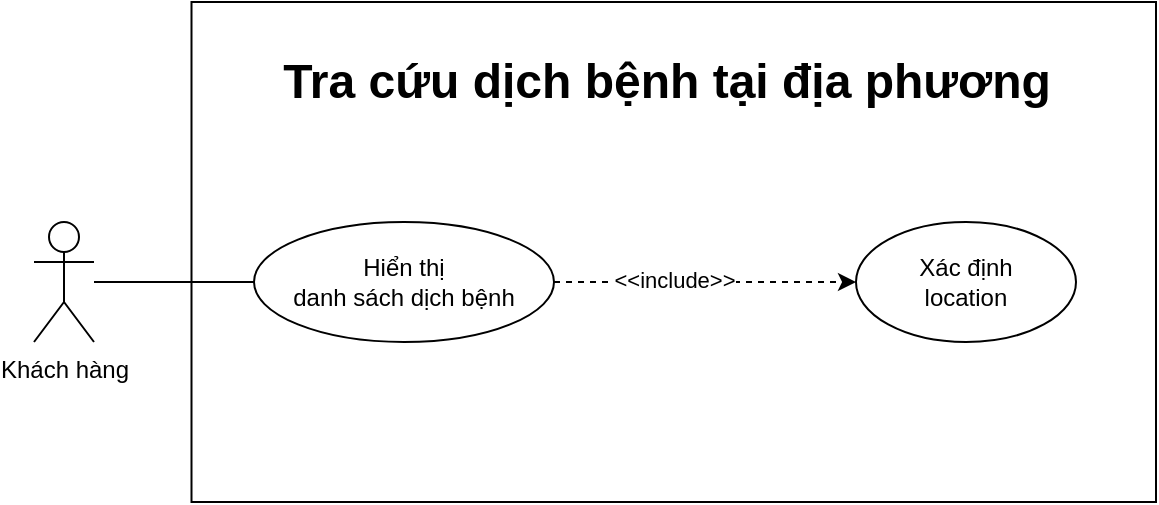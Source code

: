 <mxfile version="13.7.4" type="device" pages="5"><diagram id="VQ8DtnaCIDpE8I0JSp1U" name="Page-1"><mxGraphModel dx="868" dy="451" grid="1" gridSize="10" guides="1" tooltips="1" connect="1" arrows="1" fold="1" page="1" pageScale="1" pageWidth="850" pageHeight="1100" math="0" shadow="0"><root><mxCell id="0"/><mxCell id="1" parent="0"/><mxCell id="DjXMs0PWoS7ztL95OkTV-2" value="" style="whiteSpace=wrap;html=1;resizable=1;resizeWidth=1;resizeHeight=1;expand=1;" parent="1" vertex="1"><mxGeometry x="137.75" y="160" width="482.25" height="250" as="geometry"/></mxCell><mxCell id="DjXMs0PWoS7ztL95OkTV-3" value="Khách hàng" style="shape=umlActor;verticalLabelPosition=bottom;labelBackgroundColor=#ffffff;verticalAlign=top;html=1;outlineConnect=0;" parent="1" vertex="1"><mxGeometry x="59" y="270" width="30" height="60" as="geometry"/></mxCell><mxCell id="DjXMs0PWoS7ztL95OkTV-4" value="&lt;div&gt;Hiển thị &lt;br&gt;&lt;/div&gt;&lt;div&gt;danh sách dịch bệnh&lt;/div&gt;" style="ellipse;whiteSpace=wrap;html=1;" parent="1" vertex="1"><mxGeometry x="169" y="270" width="150" height="60" as="geometry"/></mxCell><mxCell id="DjXMs0PWoS7ztL95OkTV-6" value="&lt;div&gt;Xác định&lt;/div&gt;&lt;div&gt;location&lt;/div&gt;" style="ellipse;whiteSpace=wrap;html=1;" parent="1" vertex="1"><mxGeometry x="470" y="270" width="110" height="60" as="geometry"/></mxCell><mxCell id="DjXMs0PWoS7ztL95OkTV-8" value="Tra cứu dịch bệnh tại địa phương" style="text;strokeColor=none;fillColor=none;html=1;fontSize=24;fontStyle=1;verticalAlign=middle;align=center;" parent="1" vertex="1"><mxGeometry x="325" y="180" width="100" height="40" as="geometry"/></mxCell><mxCell id="DjXMs0PWoS7ztL95OkTV-11" value="" style="endArrow=none;html=1;entryX=0;entryY=0.5;entryDx=0;entryDy=0;" parent="1" source="DjXMs0PWoS7ztL95OkTV-3" target="DjXMs0PWoS7ztL95OkTV-4" edge="1"><mxGeometry width="50" height="50" relative="1" as="geometry"><mxPoint x="179" y="180" as="sourcePoint"/><mxPoint x="229" y="130" as="targetPoint"/></mxGeometry></mxCell><mxCell id="DjXMs0PWoS7ztL95OkTV-16" value="" style="endArrow=classic;html=1;dashed=1;exitX=1;exitY=0.5;exitDx=0;exitDy=0;entryX=0;entryY=0.5;entryDx=0;entryDy=0;" parent="1" source="DjXMs0PWoS7ztL95OkTV-4" target="DjXMs0PWoS7ztL95OkTV-6" edge="1"><mxGeometry width="50" height="50" relative="1" as="geometry"><mxPoint x="319.001" y="269.997" as="sourcePoint"/><mxPoint x="378.796" y="241.013" as="targetPoint"/></mxGeometry></mxCell><mxCell id="DjXMs0PWoS7ztL95OkTV-21" value="&lt;div&gt;&amp;lt;&amp;lt;include&amp;gt;&amp;gt;&lt;/div&gt;" style="edgeLabel;html=1;align=center;verticalAlign=middle;resizable=0;points=[];" parent="DjXMs0PWoS7ztL95OkTV-16" vertex="1" connectable="0"><mxGeometry x="-0.212" y="1" relative="1" as="geometry"><mxPoint as="offset"/></mxGeometry></mxCell></root></mxGraphModel></diagram><diagram id="Sz0SkLqsKdSJCMvDZKUw" name="Page-2"><mxGraphModel dx="1447" dy="752" grid="1" gridSize="10" guides="1" tooltips="1" connect="1" arrows="1" fold="1" page="1" pageScale="1" pageWidth="850" pageHeight="1100" math="0" shadow="0"><root><mxCell id="QB69RYSo3-MYdWUixBdS-0"/><mxCell id="QB69RYSo3-MYdWUixBdS-1" parent="QB69RYSo3-MYdWUixBdS-0"/><mxCell id="tSItlXa0u7bRfCR0wK3E-0" value="" style="whiteSpace=wrap;html=1;resizable=1;resizeWidth=1;resizeHeight=1;expand=1;" parent="QB69RYSo3-MYdWUixBdS-1" vertex="1"><mxGeometry x="160" y="260" width="670" height="410" as="geometry"/></mxCell><mxCell id="tSItlXa0u7bRfCR0wK3E-1" value="Khách hàng" style="shape=umlActor;verticalLabelPosition=bottom;labelBackgroundColor=#ffffff;verticalAlign=top;html=1;outlineConnect=0;" parent="QB69RYSo3-MYdWUixBdS-1" vertex="1"><mxGeometry x="80" y="390" width="30" height="60" as="geometry"/></mxCell><mxCell id="tSItlXa0u7bRfCR0wK3E-2" value="&lt;div&gt;Xem&lt;/div&gt;&lt;div&gt;quản lí &lt;br&gt;&lt;/div&gt;&lt;div&gt;giao dịch khách hàng&lt;br&gt;&lt;/div&gt;" style="ellipse;whiteSpace=wrap;html=1;" parent="QB69RYSo3-MYdWUixBdS-1" vertex="1"><mxGeometry x="425" y="390" width="160" height="60" as="geometry"/></mxCell><mxCell id="tSItlXa0u7bRfCR0wK3E-3" value="Đăng nhập admin" style="ellipse;whiteSpace=wrap;html=1;" parent="QB69RYSo3-MYdWUixBdS-1" vertex="1"><mxGeometry x="690" y="390" width="110" height="60" as="geometry"/></mxCell><mxCell id="tSItlXa0u7bRfCR0wK3E-4" value="Quản lí giao dịch với khách hàng" style="text;strokeColor=none;fillColor=none;html=1;fontSize=24;fontStyle=1;verticalAlign=middle;align=center;" parent="QB69RYSo3-MYdWUixBdS-1" vertex="1"><mxGeometry x="470" y="290" width="100" height="40" as="geometry"/></mxCell><mxCell id="tSItlXa0u7bRfCR0wK3E-5" value="" style="endArrow=none;html=1;entryX=0;entryY=0.5;entryDx=0;entryDy=0;" parent="QB69RYSo3-MYdWUixBdS-1" source="tSItlXa0u7bRfCR0wK3E-1" target="tSItlXa0u7bRfCR0wK3E-17" edge="1"><mxGeometry width="50" height="50" relative="1" as="geometry"><mxPoint x="179" y="180" as="sourcePoint"/><mxPoint x="229" y="130" as="targetPoint"/></mxGeometry></mxCell><mxCell id="tSItlXa0u7bRfCR0wK3E-7" value="" style="endArrow=classic;html=1;dashed=1;exitX=1;exitY=0.5;exitDx=0;exitDy=0;entryX=0;entryY=0.5;entryDx=0;entryDy=0;" parent="QB69RYSo3-MYdWUixBdS-1" source="tSItlXa0u7bRfCR0wK3E-2" target="tSItlXa0u7bRfCR0wK3E-3" edge="1"><mxGeometry width="50" height="50" relative="1" as="geometry"><mxPoint x="319.001" y="269.997" as="sourcePoint"/><mxPoint x="378.796" y="241.013" as="targetPoint"/></mxGeometry></mxCell><mxCell id="tSItlXa0u7bRfCR0wK3E-8" value="&lt;div&gt;&amp;lt;&amp;lt;include&amp;gt;&amp;gt;&lt;/div&gt;" style="edgeLabel;html=1;align=center;verticalAlign=middle;resizable=0;points=[];" parent="tSItlXa0u7bRfCR0wK3E-7" vertex="1" connectable="0"><mxGeometry x="-0.212" y="1" relative="1" as="geometry"><mxPoint as="offset"/></mxGeometry></mxCell><mxCell id="tSItlXa0u7bRfCR0wK3E-17" value="&lt;div&gt;HIển thị&lt;/div&gt;&lt;div&gt;danh sách&lt;/div&gt;&lt;div&gt;giao dịch&lt;br&gt;&lt;/div&gt;" style="ellipse;whiteSpace=wrap;html=1;" parent="QB69RYSo3-MYdWUixBdS-1" vertex="1"><mxGeometry x="170" y="390" width="150" height="60" as="geometry"/></mxCell><mxCell id="tSItlXa0u7bRfCR0wK3E-18" value="" style="endArrow=classic;html=1;dashed=1;exitX=1;exitY=0.5;exitDx=0;exitDy=0;entryX=0;entryY=0.5;entryDx=0;entryDy=0;" parent="QB69RYSo3-MYdWUixBdS-1" source="tSItlXa0u7bRfCR0wK3E-17" target="tSItlXa0u7bRfCR0wK3E-2" edge="1"><mxGeometry width="50" height="50" relative="1" as="geometry"><mxPoint x="244.0" y="270" as="sourcePoint"/><mxPoint x="244.0" y="210" as="targetPoint"/></mxGeometry></mxCell><mxCell id="tSItlXa0u7bRfCR0wK3E-19" value="&lt;div&gt;&amp;lt;&amp;lt;include&amp;gt;&amp;gt;&lt;/div&gt;" style="edgeLabel;html=1;align=center;verticalAlign=middle;resizable=0;points=[];" parent="tSItlXa0u7bRfCR0wK3E-18" vertex="1" connectable="0"><mxGeometry x="-0.212" y="1" relative="1" as="geometry"><mxPoint as="offset"/></mxGeometry></mxCell><mxCell id="g6rNW-xp0w7FD_yJZPTP-0" value="&lt;div&gt;Chỉnh sửa&lt;/div&gt;&lt;div&gt;giao dịch&lt;br&gt;&lt;/div&gt;" style="ellipse;whiteSpace=wrap;html=1;" vertex="1" parent="QB69RYSo3-MYdWUixBdS-1"><mxGeometry x="405" y="490" width="120" height="60" as="geometry"/></mxCell><mxCell id="g6rNW-xp0w7FD_yJZPTP-1" value="&lt;div&gt;Xóa&lt;/div&gt;&lt;div&gt;giao dịch&lt;br&gt;&lt;/div&gt;" style="ellipse;whiteSpace=wrap;html=1;" vertex="1" parent="QB69RYSo3-MYdWUixBdS-1"><mxGeometry x="405" y="580" width="120" height="60" as="geometry"/></mxCell><mxCell id="g6rNW-xp0w7FD_yJZPTP-2" value="" style="endArrow=classic;html=1;dashed=1;exitX=0;exitY=0.5;exitDx=0;exitDy=0;entryX=0.5;entryY=1;entryDx=0;entryDy=0;" edge="1" source="g6rNW-xp0w7FD_yJZPTP-0" parent="QB69RYSo3-MYdWUixBdS-1" target="tSItlXa0u7bRfCR0wK3E-17"><mxGeometry width="50" height="50" relative="1" as="geometry"><mxPoint x="238.89" y="740.0" as="sourcePoint"/><mxPoint x="260" y="460" as="targetPoint"/></mxGeometry></mxCell><mxCell id="g6rNW-xp0w7FD_yJZPTP-3" value="&lt;div&gt;&amp;lt;&amp;lt;extend&amp;gt;&amp;gt;&lt;/div&gt;" style="edgeLabel;html=1;align=center;verticalAlign=middle;resizable=0;points=[];" vertex="1" connectable="0" parent="g6rNW-xp0w7FD_yJZPTP-2"><mxGeometry x="-0.254" y="3" relative="1" as="geometry"><mxPoint as="offset"/></mxGeometry></mxCell><mxCell id="g6rNW-xp0w7FD_yJZPTP-4" value="" style="endArrow=classic;html=1;dashed=1;exitX=0;exitY=0.5;exitDx=0;exitDy=0;entryX=0.5;entryY=1;entryDx=0;entryDy=0;" edge="1" source="g6rNW-xp0w7FD_yJZPTP-1" parent="QB69RYSo3-MYdWUixBdS-1" target="tSItlXa0u7bRfCR0wK3E-17"><mxGeometry width="50" height="50" relative="1" as="geometry"><mxPoint x="390" y="580" as="sourcePoint"/><mxPoint x="264.95" y="460" as="targetPoint"/></mxGeometry></mxCell><mxCell id="g6rNW-xp0w7FD_yJZPTP-5" value="&lt;div&gt;&amp;lt;&amp;lt;extend&amp;gt;&amp;gt;&lt;/div&gt;" style="edgeLabel;html=1;align=center;verticalAlign=middle;resizable=0;points=[];" vertex="1" connectable="0" parent="g6rNW-xp0w7FD_yJZPTP-4"><mxGeometry x="-0.254" y="3" relative="1" as="geometry"><mxPoint as="offset"/></mxGeometry></mxCell></root></mxGraphModel></diagram><diagram id="b4wJCHZHOCj8s46-nhjS" name="Page-3"><mxGraphModel dx="868" dy="451" grid="1" gridSize="10" guides="1" tooltips="1" connect="1" arrows="1" fold="1" page="1" pageScale="1" pageWidth="850" pageHeight="1100" math="0" shadow="0"><root><mxCell id="FRsV5jmFs6HVCA2E6Bbr-0"/><mxCell id="FRsV5jmFs6HVCA2E6Bbr-1" parent="FRsV5jmFs6HVCA2E6Bbr-0"/><mxCell id="mmywBrTtUyzGr-fejMte-0" value="" style="whiteSpace=wrap;html=1;resizable=1;resizeWidth=1;resizeHeight=1;expand=1;" parent="FRsV5jmFs6HVCA2E6Bbr-1" vertex="1"><mxGeometry x="144" y="170" width="626" height="380" as="geometry"/></mxCell><mxCell id="mmywBrTtUyzGr-fejMte-1" value="Khách hàng" style="shape=umlActor;verticalLabelPosition=bottom;labelBackgroundColor=#ffffff;verticalAlign=top;html=1;outlineConnect=0;" parent="FRsV5jmFs6HVCA2E6Bbr-1" vertex="1"><mxGeometry x="70" y="280" width="30" height="60" as="geometry"/></mxCell><mxCell id="mmywBrTtUyzGr-fejMte-2" value="&lt;div&gt;Nhấn &lt;br&gt;&lt;/div&gt;&lt;div&gt;xác nhận&lt;br&gt;&lt;/div&gt;" style="ellipse;whiteSpace=wrap;html=1;" parent="FRsV5jmFs6HVCA2E6Bbr-1" vertex="1"><mxGeometry x="420" y="280" width="130" height="60" as="geometry"/></mxCell><mxCell id="mmywBrTtUyzGr-fejMte-3" value="&lt;div&gt;Hiển thị&lt;br&gt;&lt;/div&gt;&lt;div&gt;chuyến bay&lt;/div&gt;&lt;div&gt;đã chọn&lt;br&gt;&lt;/div&gt;" style="ellipse;whiteSpace=wrap;html=1;" parent="FRsV5jmFs6HVCA2E6Bbr-1" vertex="1"><mxGeometry x="650" y="280" width="110" height="60" as="geometry"/></mxCell><mxCell id="mmywBrTtUyzGr-fejMte-4" value="Nhập thông tin khách hàng" style="text;strokeColor=none;fillColor=none;html=1;fontSize=24;fontStyle=1;verticalAlign=middle;align=center;" parent="FRsV5jmFs6HVCA2E6Bbr-1" vertex="1"><mxGeometry x="371.25" y="180" width="100" height="40" as="geometry"/></mxCell><mxCell id="mmywBrTtUyzGr-fejMte-5" value="" style="endArrow=none;html=1;entryX=0;entryY=0.5;entryDx=0;entryDy=0;" parent="FRsV5jmFs6HVCA2E6Bbr-1" source="mmywBrTtUyzGr-fejMte-1" target="mmywBrTtUyzGr-fejMte-8" edge="1"><mxGeometry width="50" height="50" relative="1" as="geometry"><mxPoint x="169" y="70" as="sourcePoint"/><mxPoint x="219" y="20" as="targetPoint"/></mxGeometry></mxCell><mxCell id="mmywBrTtUyzGr-fejMte-6" value="" style="endArrow=classic;html=1;dashed=1;exitX=1;exitY=0.5;exitDx=0;exitDy=0;entryX=0;entryY=0.5;entryDx=0;entryDy=0;" parent="FRsV5jmFs6HVCA2E6Bbr-1" source="mmywBrTtUyzGr-fejMte-2" target="mmywBrTtUyzGr-fejMte-3" edge="1"><mxGeometry width="50" height="50" relative="1" as="geometry"><mxPoint x="309.001" y="159.997" as="sourcePoint"/><mxPoint x="368.796" y="131.013" as="targetPoint"/></mxGeometry></mxCell><mxCell id="mmywBrTtUyzGr-fejMte-7" value="&lt;div&gt;&amp;lt;&amp;lt;include&amp;gt;&amp;gt;&lt;/div&gt;" style="edgeLabel;html=1;align=center;verticalAlign=middle;resizable=0;points=[];" parent="mmywBrTtUyzGr-fejMte-6" vertex="1" connectable="0"><mxGeometry x="-0.212" y="1" relative="1" as="geometry"><mxPoint as="offset"/></mxGeometry></mxCell><mxCell id="mmywBrTtUyzGr-fejMte-8" value="&lt;div&gt;Nhập&lt;/div&gt;&lt;div&gt;thông tin khách hàng&lt;br&gt;&lt;/div&gt;" style="ellipse;whiteSpace=wrap;html=1;" parent="FRsV5jmFs6HVCA2E6Bbr-1" vertex="1"><mxGeometry x="160" y="280" width="150" height="60" as="geometry"/></mxCell><mxCell id="mmywBrTtUyzGr-fejMte-9" value="" style="endArrow=classic;html=1;dashed=1;exitX=1;exitY=0.5;exitDx=0;exitDy=0;entryX=0;entryY=0.5;entryDx=0;entryDy=0;" parent="FRsV5jmFs6HVCA2E6Bbr-1" source="mmywBrTtUyzGr-fejMte-8" target="mmywBrTtUyzGr-fejMte-2" edge="1"><mxGeometry width="50" height="50" relative="1" as="geometry"><mxPoint x="234.0" y="160" as="sourcePoint"/><mxPoint x="234.0" y="100" as="targetPoint"/></mxGeometry></mxCell><mxCell id="mmywBrTtUyzGr-fejMte-10" value="&lt;div&gt;&amp;lt;&amp;lt;include&amp;gt;&amp;gt;&lt;/div&gt;" style="edgeLabel;html=1;align=center;verticalAlign=middle;resizable=0;points=[];" parent="mmywBrTtUyzGr-fejMte-9" vertex="1" connectable="0"><mxGeometry x="-0.212" y="1" relative="1" as="geometry"><mxPoint as="offset"/></mxGeometry></mxCell><mxCell id="YZdTdXXSDbxAxZ_9yRx5-0" value="Đặt vé" style="ellipse;whiteSpace=wrap;html=1;" parent="FRsV5jmFs6HVCA2E6Bbr-1" vertex="1"><mxGeometry x="380" y="370" width="120" height="60" as="geometry"/></mxCell><mxCell id="YZdTdXXSDbxAxZ_9yRx5-1" value="" style="endArrow=classic;html=1;dashed=1;exitX=0;exitY=0.5;exitDx=0;exitDy=0;entryX=0.5;entryY=1;entryDx=0;entryDy=0;" parent="FRsV5jmFs6HVCA2E6Bbr-1" source="YZdTdXXSDbxAxZ_9yRx5-0" target="mmywBrTtUyzGr-fejMte-8" edge="1"><mxGeometry width="50" height="50" relative="1" as="geometry"><mxPoint x="213.89" y="620.0" as="sourcePoint"/><mxPoint x="250" y="350" as="targetPoint"/></mxGeometry></mxCell><mxCell id="YZdTdXXSDbxAxZ_9yRx5-2" value="&lt;div&gt;&amp;lt;&amp;lt;extend&amp;gt;&amp;gt;&lt;/div&gt;" style="edgeLabel;html=1;align=center;verticalAlign=middle;resizable=0;points=[];" parent="YZdTdXXSDbxAxZ_9yRx5-1" vertex="1" connectable="0"><mxGeometry x="-0.254" y="3" relative="1" as="geometry"><mxPoint as="offset"/></mxGeometry></mxCell><mxCell id="YZdTdXXSDbxAxZ_9yRx5-3" value="&lt;div&gt;Chọn lại&lt;/div&gt;&lt;div&gt;chuyến bay&lt;br&gt;&lt;/div&gt;" style="ellipse;whiteSpace=wrap;html=1;" parent="FRsV5jmFs6HVCA2E6Bbr-1" vertex="1"><mxGeometry x="380" y="460" width="120" height="60" as="geometry"/></mxCell><mxCell id="YZdTdXXSDbxAxZ_9yRx5-4" value="" style="endArrow=classic;html=1;dashed=1;exitX=0;exitY=0.5;exitDx=0;exitDy=0;entryX=0.533;entryY=1;entryDx=0;entryDy=0;entryPerimeter=0;" parent="FRsV5jmFs6HVCA2E6Bbr-1" source="YZdTdXXSDbxAxZ_9yRx5-3" target="mmywBrTtUyzGr-fejMte-8" edge="1"><mxGeometry width="50" height="50" relative="1" as="geometry"><mxPoint x="365" y="460" as="sourcePoint"/><mxPoint x="220" y="400" as="targetPoint"/></mxGeometry></mxCell><mxCell id="YZdTdXXSDbxAxZ_9yRx5-5" value="&lt;div&gt;&amp;lt;&amp;lt;extend&amp;gt;&amp;gt;&lt;/div&gt;" style="edgeLabel;html=1;align=center;verticalAlign=middle;resizable=0;points=[];" parent="YZdTdXXSDbxAxZ_9yRx5-4" vertex="1" connectable="0"><mxGeometry x="-0.254" y="3" relative="1" as="geometry"><mxPoint as="offset"/></mxGeometry></mxCell></root></mxGraphModel></diagram><diagram id="-e0mTx7psZsfW0tjHZrL" name="Page-4"><mxGraphModel dx="868" dy="-649" grid="1" gridSize="10" guides="1" tooltips="1" connect="1" arrows="1" fold="1" page="1" pageScale="1" pageWidth="850" pageHeight="1100" math="0" shadow="0"><root><mxCell id="bR1v9a7_nu_sYPXyCebt-0"/><mxCell id="bR1v9a7_nu_sYPXyCebt-1" parent="bR1v9a7_nu_sYPXyCebt-0"/><mxCell id="aO9XxWQYFxk2DIhFphm2-0" value="" style="rounded=0;whiteSpace=wrap;html=1;" parent="bR1v9a7_nu_sYPXyCebt-1" vertex="1"><mxGeometry x="540" y="1114" width="1520" height="1216" as="geometry"/></mxCell><mxCell id="0Y44DwZ4tSMXkMDnQcdC-0" value="FlightSchedule" style="swimlane;fontStyle=1;align=center;verticalAlign=top;childLayout=stackLayout;horizontal=1;startSize=26;horizontalStack=0;resizeParent=1;resizeParentMax=0;resizeLast=0;collapsible=1;marginBottom=0;" parent="bR1v9a7_nu_sYPXyCebt-1" vertex="1"><mxGeometry x="1590" y="1200" width="260" height="550" as="geometry"><mxRectangle x="100" y="410" width="100" height="26" as="alternateBounds"/></mxGeometry></mxCell><mxCell id="0Y44DwZ4tSMXkMDnQcdC-1" value="- id: long" style="text;strokeColor=none;fillColor=none;align=left;verticalAlign=top;spacingLeft=4;spacingRight=4;overflow=hidden;rotatable=0;points=[[0,0.5],[1,0.5]];portConstraint=eastwest;" parent="0Y44DwZ4tSMXkMDnQcdC-0" vertex="1"><mxGeometry y="26" width="260" height="26" as="geometry"/></mxCell><mxCell id="0Y44DwZ4tSMXkMDnQcdC-2" value="- flightDate: LocalDateTime" style="text;strokeColor=none;fillColor=none;align=left;verticalAlign=top;spacingLeft=4;spacingRight=4;overflow=hidden;rotatable=0;points=[[0,0.5],[1,0.5]];portConstraint=eastwest;" parent="0Y44DwZ4tSMXkMDnQcdC-0" vertex="1"><mxGeometry y="52" width="260" height="26" as="geometry"/></mxCell><mxCell id="0Y44DwZ4tSMXkMDnQcdC-3" value="- departure: string" style="text;strokeColor=none;fillColor=none;align=left;verticalAlign=top;spacingLeft=4;spacingRight=4;overflow=hidden;rotatable=0;points=[[0,0.5],[1,0.5]];portConstraint=eastwest;" parent="0Y44DwZ4tSMXkMDnQcdC-0" vertex="1"><mxGeometry y="78" width="260" height="26" as="geometry"/></mxCell><mxCell id="0Y44DwZ4tSMXkMDnQcdC-4" value="- arrival: string" style="text;strokeColor=none;fillColor=none;align=left;verticalAlign=top;spacingLeft=4;spacingRight=4;overflow=hidden;rotatable=0;points=[[0,0.5],[1,0.5]];portConstraint=eastwest;" parent="0Y44DwZ4tSMXkMDnQcdC-0" vertex="1"><mxGeometry y="104" width="260" height="26" as="geometry"/></mxCell><mxCell id="0Y44DwZ4tSMXkMDnQcdC-5" value="- netPrice: Double" style="text;strokeColor=none;fillColor=none;align=left;verticalAlign=top;spacingLeft=4;spacingRight=4;overflow=hidden;rotatable=0;points=[[0,0.5],[1,0.5]];portConstraint=eastwest;" parent="0Y44DwZ4tSMXkMDnQcdC-0" vertex="1"><mxGeometry y="130" width="260" height="26" as="geometry"/></mxCell><mxCell id="0Y44DwZ4tSMXkMDnQcdC-6" value="- branch: string" style="text;strokeColor=none;fillColor=none;align=left;verticalAlign=top;spacingLeft=4;spacingRight=4;overflow=hidden;rotatable=0;points=[[0,0.5],[1,0.5]];portConstraint=eastwest;" parent="0Y44DwZ4tSMXkMDnQcdC-0" vertex="1"><mxGeometry y="156" width="260" height="26" as="geometry"/></mxCell><mxCell id="0Y44DwZ4tSMXkMDnQcdC-7" value="" style="line;strokeWidth=1;fillColor=none;align=left;verticalAlign=middle;spacingTop=-1;spacingLeft=3;spacingRight=3;rotatable=0;labelPosition=right;points=[];portConstraint=eastwest;" parent="0Y44DwZ4tSMXkMDnQcdC-0" vertex="1"><mxGeometry y="182" width="260" height="8" as="geometry"/></mxCell><mxCell id="0Y44DwZ4tSMXkMDnQcdC-8" value="+ getId(): long" style="text;strokeColor=none;fillColor=none;align=left;verticalAlign=top;spacingLeft=4;spacingRight=4;overflow=hidden;rotatable=0;points=[[0,0.5],[1,0.5]];portConstraint=eastwest;" parent="0Y44DwZ4tSMXkMDnQcdC-0" vertex="1"><mxGeometry y="190" width="260" height="30" as="geometry"/></mxCell><mxCell id="0Y44DwZ4tSMXkMDnQcdC-9" value="+ setId(id: long): void" style="text;strokeColor=none;fillColor=none;align=left;verticalAlign=top;spacingLeft=4;spacingRight=4;overflow=hidden;rotatable=0;points=[[0,0.5],[1,0.5]];portConstraint=eastwest;" parent="0Y44DwZ4tSMXkMDnQcdC-0" vertex="1"><mxGeometry y="220" width="260" height="30" as="geometry"/></mxCell><mxCell id="0Y44DwZ4tSMXkMDnQcdC-10" value="+ getFlightDate(): LocalDateTime" style="text;strokeColor=none;fillColor=none;align=left;verticalAlign=top;spacingLeft=4;spacingRight=4;overflow=hidden;rotatable=0;points=[[0,0.5],[1,0.5]];portConstraint=eastwest;" parent="0Y44DwZ4tSMXkMDnQcdC-0" vertex="1"><mxGeometry y="250" width="260" height="30" as="geometry"/></mxCell><mxCell id="0Y44DwZ4tSMXkMDnQcdC-11" value="+ setFlightDate(date: LocalDateTime): void " style="text;strokeColor=none;fillColor=none;align=left;verticalAlign=top;spacingLeft=4;spacingRight=4;overflow=hidden;rotatable=0;points=[[0,0.5],[1,0.5]];portConstraint=eastwest;" parent="0Y44DwZ4tSMXkMDnQcdC-0" vertex="1"><mxGeometry y="280" width="260" height="30" as="geometry"/></mxCell><mxCell id="0Y44DwZ4tSMXkMDnQcdC-12" value="+ getDepature(): string" style="text;strokeColor=none;fillColor=none;align=left;verticalAlign=top;spacingLeft=4;spacingRight=4;overflow=hidden;rotatable=0;points=[[0,0.5],[1,0.5]];portConstraint=eastwest;" parent="0Y44DwZ4tSMXkMDnQcdC-0" vertex="1"><mxGeometry y="310" width="260" height="30" as="geometry"/></mxCell><mxCell id="0Y44DwZ4tSMXkMDnQcdC-13" value="+ setDepature(depature: string): void " style="text;strokeColor=none;fillColor=none;align=left;verticalAlign=top;spacingLeft=4;spacingRight=4;overflow=hidden;rotatable=0;points=[[0,0.5],[1,0.5]];portConstraint=eastwest;" parent="0Y44DwZ4tSMXkMDnQcdC-0" vertex="1"><mxGeometry y="340" width="260" height="30" as="geometry"/></mxCell><mxCell id="0Y44DwZ4tSMXkMDnQcdC-14" value="+ getArrival(): string" style="text;strokeColor=none;fillColor=none;align=left;verticalAlign=top;spacingLeft=4;spacingRight=4;overflow=hidden;rotatable=0;points=[[0,0.5],[1,0.5]];portConstraint=eastwest;" parent="0Y44DwZ4tSMXkMDnQcdC-0" vertex="1"><mxGeometry y="370" width="260" height="30" as="geometry"/></mxCell><mxCell id="0Y44DwZ4tSMXkMDnQcdC-15" value="+ setArrival(arrival: string): void " style="text;strokeColor=none;fillColor=none;align=left;verticalAlign=top;spacingLeft=4;spacingRight=4;overflow=hidden;rotatable=0;points=[[0,0.5],[1,0.5]];portConstraint=eastwest;" parent="0Y44DwZ4tSMXkMDnQcdC-0" vertex="1"><mxGeometry y="400" width="260" height="30" as="geometry"/></mxCell><mxCell id="0Y44DwZ4tSMXkMDnQcdC-16" value="+ getNetPrice(): Double" style="text;strokeColor=none;fillColor=none;align=left;verticalAlign=top;spacingLeft=4;spacingRight=4;overflow=hidden;rotatable=0;points=[[0,0.5],[1,0.5]];portConstraint=eastwest;" parent="0Y44DwZ4tSMXkMDnQcdC-0" vertex="1"><mxGeometry y="430" width="260" height="30" as="geometry"/></mxCell><mxCell id="0Y44DwZ4tSMXkMDnQcdC-17" value="+ setNetPrice(price: Double): void " style="text;strokeColor=none;fillColor=none;align=left;verticalAlign=top;spacingLeft=4;spacingRight=4;overflow=hidden;rotatable=0;points=[[0,0.5],[1,0.5]];portConstraint=eastwest;" parent="0Y44DwZ4tSMXkMDnQcdC-0" vertex="1"><mxGeometry y="460" width="260" height="30" as="geometry"/></mxCell><mxCell id="0Y44DwZ4tSMXkMDnQcdC-18" value="+ getBranch(): string" style="text;strokeColor=none;fillColor=none;align=left;verticalAlign=top;spacingLeft=4;spacingRight=4;overflow=hidden;rotatable=0;points=[[0,0.5],[1,0.5]];portConstraint=eastwest;" parent="0Y44DwZ4tSMXkMDnQcdC-0" vertex="1"><mxGeometry y="490" width="260" height="30" as="geometry"/></mxCell><mxCell id="0Y44DwZ4tSMXkMDnQcdC-19" value="+ setBranch(branch: Branch): void " style="text;strokeColor=none;fillColor=none;align=left;verticalAlign=top;spacingLeft=4;spacingRight=4;overflow=hidden;rotatable=0;points=[[0,0.5],[1,0.5]];portConstraint=eastwest;" parent="0Y44DwZ4tSMXkMDnQcdC-0" vertex="1"><mxGeometry y="520" width="260" height="30" as="geometry"/></mxCell><mxCell id="aO9XxWQYFxk2DIhFphm2-1" value="Transaction" style="swimlane;fontStyle=1;align=center;verticalAlign=top;childLayout=stackLayout;horizontal=1;startSize=26;horizontalStack=0;resizeParent=1;resizeParentMax=0;resizeLast=0;collapsible=1;marginBottom=0;" parent="bR1v9a7_nu_sYPXyCebt-1" vertex="1"><mxGeometry x="1130" y="1210" width="340" height="550" as="geometry"><mxRectangle x="100" y="410" width="100" height="26" as="alternateBounds"/></mxGeometry></mxCell><mxCell id="aO9XxWQYFxk2DIhFphm2-2" value="- id: long" style="text;strokeColor=none;fillColor=none;align=left;verticalAlign=top;spacingLeft=4;spacingRight=4;overflow=hidden;rotatable=0;points=[[0,0.5],[1,0.5]];portConstraint=eastwest;" parent="aO9XxWQYFxk2DIhFphm2-1" vertex="1"><mxGeometry y="26" width="340" height="26" as="geometry"/></mxCell><mxCell id="0Y44DwZ4tSMXkMDnQcdC-22" value="- passenger: List&lt;PassengerDTO&gt;" style="text;strokeColor=none;fillColor=none;align=left;verticalAlign=top;spacingLeft=4;spacingRight=4;overflow=hidden;rotatable=0;points=[[0,0.5],[1,0.5]];portConstraint=eastwest;" parent="aO9XxWQYFxk2DIhFphm2-1" vertex="1"><mxGeometry y="52" width="340" height="26" as="geometry"/></mxCell><mxCell id="aO9XxWQYFxk2DIhFphm2-68" value="- BookingDate: LocalDateTime" style="text;strokeColor=none;fillColor=none;align=left;verticalAlign=top;spacingLeft=4;spacingRight=4;overflow=hidden;rotatable=0;points=[[0,0.5],[1,0.5]];portConstraint=eastwest;" parent="aO9XxWQYFxk2DIhFphm2-1" vertex="1"><mxGeometry y="78" width="340" height="26" as="geometry"/></mxCell><mxCell id="aO9XxWQYFxk2DIhFphm2-3" value="- departureDate: LocalDateTime" style="text;strokeColor=none;fillColor=none;align=left;verticalAlign=top;spacingLeft=4;spacingRight=4;overflow=hidden;rotatable=0;points=[[0,0.5],[1,0.5]];portConstraint=eastwest;" parent="aO9XxWQYFxk2DIhFphm2-1" vertex="1"><mxGeometry y="104" width="340" height="26" as="geometry"/></mxCell><mxCell id="aO9XxWQYFxk2DIhFphm2-4" value="- flightSchedule: FlightSchedule" style="text;strokeColor=none;fillColor=none;align=left;verticalAlign=top;spacingLeft=4;spacingRight=4;overflow=hidden;rotatable=0;points=[[0,0.5],[1,0.5]];portConstraint=eastwest;" parent="aO9XxWQYFxk2DIhFphm2-1" vertex="1"><mxGeometry y="130" width="340" height="26" as="geometry"/></mxCell><mxCell id="aO9XxWQYFxk2DIhFphm2-5" value="- TotalPrice: Double" style="text;strokeColor=none;fillColor=none;align=left;verticalAlign=top;spacingLeft=4;spacingRight=4;overflow=hidden;rotatable=0;points=[[0,0.5],[1,0.5]];portConstraint=eastwest;" parent="aO9XxWQYFxk2DIhFphm2-1" vertex="1"><mxGeometry y="156" width="340" height="26" as="geometry"/></mxCell><mxCell id="aO9XxWQYFxk2DIhFphm2-8" value="" style="line;strokeWidth=1;fillColor=none;align=left;verticalAlign=middle;spacingTop=-1;spacingLeft=3;spacingRight=3;rotatable=0;labelPosition=right;points=[];portConstraint=eastwest;" parent="aO9XxWQYFxk2DIhFphm2-1" vertex="1"><mxGeometry y="182" width="340" height="8" as="geometry"/></mxCell><mxCell id="0Y44DwZ4tSMXkMDnQcdC-24" value="+ getId(): long" style="text;strokeColor=none;fillColor=none;align=left;verticalAlign=top;spacingLeft=4;spacingRight=4;overflow=hidden;rotatable=0;points=[[0,0.5],[1,0.5]];portConstraint=eastwest;" parent="aO9XxWQYFxk2DIhFphm2-1" vertex="1"><mxGeometry y="190" width="340" height="30" as="geometry"/></mxCell><mxCell id="0Y44DwZ4tSMXkMDnQcdC-23" value="+ setId(id: long): void" style="text;strokeColor=none;fillColor=none;align=left;verticalAlign=top;spacingLeft=4;spacingRight=4;overflow=hidden;rotatable=0;points=[[0,0.5],[1,0.5]];portConstraint=eastwest;" parent="aO9XxWQYFxk2DIhFphm2-1" vertex="1"><mxGeometry y="220" width="340" height="30" as="geometry"/></mxCell><mxCell id="aO9XxWQYFxk2DIhFphm2-9" value="+ getPassenger(): List&lt;PassengerDTO&gt;" style="text;strokeColor=none;fillColor=none;align=left;verticalAlign=top;spacingLeft=4;spacingRight=4;overflow=hidden;rotatable=0;points=[[0,0.5],[1,0.5]];portConstraint=eastwest;" parent="aO9XxWQYFxk2DIhFphm2-1" vertex="1"><mxGeometry y="250" width="340" height="30" as="geometry"/></mxCell><mxCell id="aO9XxWQYFxk2DIhFphm2-10" value="+ setPassenger(passenger: List&lt;PassengerDTO&gt;): void" style="text;strokeColor=none;fillColor=none;align=left;verticalAlign=top;spacingLeft=4;spacingRight=4;overflow=hidden;rotatable=0;points=[[0,0.5],[1,0.5]];portConstraint=eastwest;" parent="aO9XxWQYFxk2DIhFphm2-1" vertex="1"><mxGeometry y="280" width="340" height="30" as="geometry"/></mxCell><mxCell id="aO9XxWQYFxk2DIhFphm2-11" value="+ getBookingDate(): LocalDateTime" style="text;strokeColor=none;fillColor=none;align=left;verticalAlign=top;spacingLeft=4;spacingRight=4;overflow=hidden;rotatable=0;points=[[0,0.5],[1,0.5]];portConstraint=eastwest;" parent="aO9XxWQYFxk2DIhFphm2-1" vertex="1"><mxGeometry y="310" width="340" height="30" as="geometry"/></mxCell><mxCell id="aO9XxWQYFxk2DIhFphm2-12" value="+ setBookingDate(bookingDate: LocalDateTime): void " style="text;strokeColor=none;fillColor=none;align=left;verticalAlign=top;spacingLeft=4;spacingRight=4;overflow=hidden;rotatable=0;points=[[0,0.5],[1,0.5]];portConstraint=eastwest;" parent="aO9XxWQYFxk2DIhFphm2-1" vertex="1"><mxGeometry y="340" width="340" height="30" as="geometry"/></mxCell><mxCell id="aO9XxWQYFxk2DIhFphm2-69" value="+ getDepartureDate(): LocalDateTime" style="text;strokeColor=none;fillColor=none;align=left;verticalAlign=top;spacingLeft=4;spacingRight=4;overflow=hidden;rotatable=0;points=[[0,0.5],[1,0.5]];portConstraint=eastwest;" parent="aO9XxWQYFxk2DIhFphm2-1" vertex="1"><mxGeometry y="370" width="340" height="30" as="geometry"/></mxCell><mxCell id="aO9XxWQYFxk2DIhFphm2-70" value="+ setDepatureDate(departureDate: LocalDateTime): void " style="text;strokeColor=none;fillColor=none;align=left;verticalAlign=top;spacingLeft=4;spacingRight=4;overflow=hidden;rotatable=0;points=[[0,0.5],[1,0.5]];portConstraint=eastwest;" parent="aO9XxWQYFxk2DIhFphm2-1" vertex="1"><mxGeometry y="400" width="340" height="30" as="geometry"/></mxCell><mxCell id="aO9XxWQYFxk2DIhFphm2-13" value="+ getFlightSchedule(): FlightSchedule" style="text;strokeColor=none;fillColor=none;align=left;verticalAlign=top;spacingLeft=4;spacingRight=4;overflow=hidden;rotatable=0;points=[[0,0.5],[1,0.5]];portConstraint=eastwest;" parent="aO9XxWQYFxk2DIhFphm2-1" vertex="1"><mxGeometry y="430" width="340" height="30" as="geometry"/></mxCell><mxCell id="aO9XxWQYFxk2DIhFphm2-14" value="+ setFlightSchedule(flightSchedule: FlightSchedule): void " style="text;strokeColor=none;fillColor=none;align=left;verticalAlign=top;spacingLeft=4;spacingRight=4;overflow=hidden;rotatable=0;points=[[0,0.5],[1,0.5]];portConstraint=eastwest;" parent="aO9XxWQYFxk2DIhFphm2-1" vertex="1"><mxGeometry y="460" width="340" height="30" as="geometry"/></mxCell><mxCell id="aO9XxWQYFxk2DIhFphm2-17" value="+ getTotalPrice(): Double" style="text;strokeColor=none;fillColor=none;align=left;verticalAlign=top;spacingLeft=4;spacingRight=4;overflow=hidden;rotatable=0;points=[[0,0.5],[1,0.5]];portConstraint=eastwest;" parent="aO9XxWQYFxk2DIhFphm2-1" vertex="1"><mxGeometry y="490" width="340" height="30" as="geometry"/></mxCell><mxCell id="aO9XxWQYFxk2DIhFphm2-18" value="+ setTotalPrice(price: Double): void " style="text;strokeColor=none;fillColor=none;align=left;verticalAlign=top;spacingLeft=4;spacingRight=4;overflow=hidden;rotatable=0;points=[[0,0.5],[1,0.5]];portConstraint=eastwest;" parent="aO9XxWQYFxk2DIhFphm2-1" vertex="1"><mxGeometry y="520" width="340" height="30" as="geometry"/></mxCell><mxCell id="aO9XxWQYFxk2DIhFphm2-41" value="TransactionController" style="swimlane;fontStyle=1;align=center;verticalAlign=top;childLayout=stackLayout;horizontal=1;startSize=26;horizontalStack=0;resizeParent=1;resizeParentMax=0;resizeLast=0;collapsible=1;marginBottom=0;" parent="bR1v9a7_nu_sYPXyCebt-1" vertex="1"><mxGeometry x="600" y="1250" width="420" height="86" as="geometry"/></mxCell><mxCell id="aO9XxWQYFxk2DIhFphm2-42" value="- transactionService: TransactionService" style="text;strokeColor=none;fillColor=none;align=left;verticalAlign=top;spacingLeft=4;spacingRight=4;overflow=hidden;rotatable=0;points=[[0,0.5],[1,0.5]];portConstraint=eastwest;" parent="aO9XxWQYFxk2DIhFphm2-41" vertex="1"><mxGeometry y="26" width="420" height="26" as="geometry"/></mxCell><mxCell id="aO9XxWQYFxk2DIhFphm2-43" value="" style="line;strokeWidth=1;fillColor=none;align=left;verticalAlign=middle;spacingTop=-1;spacingLeft=3;spacingRight=3;rotatable=0;labelPosition=right;points=[];portConstraint=eastwest;" parent="aO9XxWQYFxk2DIhFphm2-41" vertex="1"><mxGeometry y="52" width="420" height="8" as="geometry"/></mxCell><mxCell id="aO9XxWQYFxk2DIhFphm2-44" value="+ addTransaction(transaction: Transaction): ResponseEntity&lt;Object&gt;" style="text;strokeColor=none;fillColor=none;align=left;verticalAlign=top;spacingLeft=4;spacingRight=4;overflow=hidden;rotatable=0;points=[[0,0.5],[1,0.5]];portConstraint=eastwest;" parent="aO9XxWQYFxk2DIhFphm2-41" vertex="1"><mxGeometry y="60" width="420" height="26" as="geometry"/></mxCell><mxCell id="aO9XxWQYFxk2DIhFphm2-45" value="&lt;&lt;interface&gt;&gt;&#xA;JpaRepository&#xA;" style="swimlane;fontStyle=1;childLayout=stackLayout;horizontal=1;startSize=48;fillColor=none;horizontalStack=0;resizeParent=1;resizeParentMax=0;resizeLast=0;collapsible=1;marginBottom=0;" parent="bR1v9a7_nu_sYPXyCebt-1" vertex="1"><mxGeometry x="740" y="1766" width="140" height="59" as="geometry"><mxRectangle x="1215" y="1766" width="110" height="48" as="alternateBounds"/></mxGeometry></mxCell><mxCell id="aO9XxWQYFxk2DIhFphm2-46" value="&lt;&lt;interface&gt;&gt;&#xA;TransactionRepository&#xA;" style="swimlane;fontStyle=1;childLayout=stackLayout;horizontal=1;startSize=48;fillColor=none;horizontalStack=0;resizeParent=1;resizeParentMax=0;resizeLast=0;collapsible=1;marginBottom=0;" parent="bR1v9a7_nu_sYPXyCebt-1" vertex="1"><mxGeometry x="725" y="1658" width="170" height="60" as="geometry"/></mxCell><mxCell id="aO9XxWQYFxk2DIhFphm2-47" value="TransactionServiceImpl" style="swimlane;fontStyle=1;align=center;verticalAlign=top;childLayout=stackLayout;horizontal=1;startSize=26;horizontalStack=0;resizeParent=1;resizeParentMax=0;resizeLast=0;collapsible=1;marginBottom=0;" parent="bR1v9a7_nu_sYPXyCebt-1" vertex="1"><mxGeometry x="650" y="1550" width="320" height="60" as="geometry"/></mxCell><mxCell id="aO9XxWQYFxk2DIhFphm2-48" value="- transactionRepository: TransactionRepository" style="text;strokeColor=none;fillColor=none;align=left;verticalAlign=top;spacingLeft=4;spacingRight=4;overflow=hidden;rotatable=0;points=[[0,0.5],[1,0.5]];portConstraint=eastwest;" parent="aO9XxWQYFxk2DIhFphm2-47" vertex="1"><mxGeometry y="26" width="320" height="26" as="geometry"/></mxCell><mxCell id="aO9XxWQYFxk2DIhFphm2-49" value="" style="line;strokeWidth=1;fillColor=none;align=left;verticalAlign=middle;spacingTop=-1;spacingLeft=3;spacingRight=3;rotatable=0;labelPosition=right;points=[];portConstraint=eastwest;" parent="aO9XxWQYFxk2DIhFphm2-47" vertex="1"><mxGeometry y="52" width="320" height="8" as="geometry"/></mxCell><mxCell id="aO9XxWQYFxk2DIhFphm2-50" value="" style="edgeStyle=none;rounded=0;orthogonalLoop=1;jettySize=auto;html=1;endArrow=block;endFill=0;" parent="bR1v9a7_nu_sYPXyCebt-1" source="aO9XxWQYFxk2DIhFphm2-46" target="aO9XxWQYFxk2DIhFphm2-45" edge="1"><mxGeometry relative="1" as="geometry"/></mxCell><mxCell id="aO9XxWQYFxk2DIhFphm2-51" value="&lt;div&gt;extends&lt;/div&gt;" style="edgeLabel;html=1;align=center;verticalAlign=middle;resizable=0;points=[];" parent="aO9XxWQYFxk2DIhFphm2-50" vertex="1" connectable="0"><mxGeometry x="-0.411" y="-1" relative="1" as="geometry"><mxPoint as="offset"/></mxGeometry></mxCell><mxCell id="aO9XxWQYFxk2DIhFphm2-52" value="" style="edgeStyle=none;rounded=0;orthogonalLoop=1;jettySize=auto;html=1;endArrow=block;endFill=0;entryX=0.5;entryY=1;entryDx=0;entryDy=0;dashed=1;" parent="bR1v9a7_nu_sYPXyCebt-1" source="aO9XxWQYFxk2DIhFphm2-47" target="aO9XxWQYFxk2DIhFphm2-59" edge="1"><mxGeometry relative="1" as="geometry"><mxPoint x="580" y="1398" as="targetPoint"/></mxGeometry></mxCell><mxCell id="aO9XxWQYFxk2DIhFphm2-65" value="&lt;div&gt;realises&lt;/div&gt;" style="edgeLabel;html=1;align=center;verticalAlign=middle;resizable=0;points=[];" parent="aO9XxWQYFxk2DIhFphm2-52" vertex="1" connectable="0"><mxGeometry x="0.308" relative="1" as="geometry"><mxPoint as="offset"/></mxGeometry></mxCell><mxCell id="aO9XxWQYFxk2DIhFphm2-53" value="" style="edgeStyle=none;rounded=0;orthogonalLoop=1;jettySize=auto;html=1;endArrow=open;endFill=0;dashed=1;entryX=0.5;entryY=0;entryDx=0;entryDy=0;" parent="bR1v9a7_nu_sYPXyCebt-1" source="aO9XxWQYFxk2DIhFphm2-47" target="aO9XxWQYFxk2DIhFphm2-46" edge="1"><mxGeometry relative="1" as="geometry"><mxPoint x="650" y="1471" as="targetPoint"/></mxGeometry></mxCell><mxCell id="aO9XxWQYFxk2DIhFphm2-54" value="use" style="edgeLabel;html=1;align=center;verticalAlign=middle;resizable=0;points=[];" parent="aO9XxWQYFxk2DIhFphm2-53" vertex="1" connectable="0"><mxGeometry x="0.3" relative="1" as="geometry"><mxPoint as="offset"/></mxGeometry></mxCell><mxCell id="aO9XxWQYFxk2DIhFphm2-57" value="" style="endArrow=open;endSize=12;dashed=1;html=1;entryX=0.5;entryY=0;entryDx=0;entryDy=0;exitX=0.5;exitY=1;exitDx=0;exitDy=0;" parent="bR1v9a7_nu_sYPXyCebt-1" source="aO9XxWQYFxk2DIhFphm2-41" target="aO9XxWQYFxk2DIhFphm2-59" edge="1"><mxGeometry width="160" relative="1" as="geometry"><mxPoint x="445" y="1332" as="sourcePoint"/><mxPoint x="465" y="1390" as="targetPoint"/></mxGeometry></mxCell><mxCell id="aO9XxWQYFxk2DIhFphm2-58" value="use" style="edgeLabel;html=1;align=center;verticalAlign=middle;resizable=0;points=[];" parent="aO9XxWQYFxk2DIhFphm2-57" vertex="1" connectable="0"><mxGeometry x="0.133" y="-1" relative="1" as="geometry"><mxPoint as="offset"/></mxGeometry></mxCell><mxCell id="aO9XxWQYFxk2DIhFphm2-59" value="&lt;&lt;interface&gt;&gt;&#xA;TransactionService&#xA;" style="swimlane;fontStyle=1;align=center;verticalAlign=top;childLayout=stackLayout;horizontal=1;startSize=44;horizontalStack=0;resizeParent=1;resizeParentMax=0;resizeLast=0;collapsible=1;marginBottom=0;" parent="bR1v9a7_nu_sYPXyCebt-1" vertex="1"><mxGeometry x="627.5" y="1420" width="365" height="78" as="geometry"/></mxCell><mxCell id="aO9XxWQYFxk2DIhFphm2-60" value="" style="line;strokeWidth=1;fillColor=none;align=left;verticalAlign=middle;spacingTop=-1;spacingLeft=3;spacingRight=3;rotatable=0;labelPosition=right;points=[];portConstraint=eastwest;" parent="aO9XxWQYFxk2DIhFphm2-59" vertex="1"><mxGeometry y="44" width="365" height="8" as="geometry"/></mxCell><mxCell id="aO9XxWQYFxk2DIhFphm2-61" value="+ addTransaction(transaction: Transaction): void&#xA;" style="text;strokeColor=none;fillColor=none;align=left;verticalAlign=top;spacingLeft=4;spacingRight=4;overflow=hidden;rotatable=0;points=[[0,0.5],[1,0.5]];portConstraint=eastwest;" parent="aO9XxWQYFxk2DIhFphm2-59" vertex="1"><mxGeometry y="52" width="365" height="26" as="geometry"/></mxCell><mxCell id="aO9XxWQYFxk2DIhFphm2-62" value="" style="edgeStyle=none;rounded=0;orthogonalLoop=1;jettySize=auto;html=1;dashed=1;endArrow=open;endFill=0;entryX=0;entryY=0.5;entryDx=0;entryDy=0;exitX=1;exitY=0.5;exitDx=0;exitDy=0;" parent="bR1v9a7_nu_sYPXyCebt-1" source="aO9XxWQYFxk2DIhFphm2-42" target="aO9XxWQYFxk2DIhFphm2-4" edge="1"><mxGeometry relative="1" as="geometry"><mxPoint x="520" y="1285" as="targetPoint"/><mxPoint x="625" y="1289" as="sourcePoint"/></mxGeometry></mxCell><mxCell id="aO9XxWQYFxk2DIhFphm2-63" value="use" style="edgeLabel;html=1;align=center;verticalAlign=middle;resizable=0;points=[];" parent="aO9XxWQYFxk2DIhFphm2-62" vertex="1" connectable="0"><mxGeometry x="-0.092" y="-1" relative="1" as="geometry"><mxPoint as="offset"/></mxGeometry></mxCell><mxCell id="aO9XxWQYFxk2DIhFphm2-64" value="Nhập thông tin khách hàng" style="text;strokeColor=none;fillColor=none;html=1;fontSize=24;fontStyle=1;verticalAlign=middle;align=center;" parent="bR1v9a7_nu_sYPXyCebt-1" vertex="1"><mxGeometry x="1190" y="1140" width="100" height="40" as="geometry"/></mxCell><mxCell id="aO9XxWQYFxk2DIhFphm2-66" value="" style="edgeStyle=none;rounded=0;orthogonalLoop=1;jettySize=auto;html=1;dashed=1;endArrow=open;endFill=0;entryX=0;entryY=0.5;entryDx=0;entryDy=0;exitX=1;exitY=0.25;exitDx=0;exitDy=0;" parent="bR1v9a7_nu_sYPXyCebt-1" source="aO9XxWQYFxk2DIhFphm2-59" target="aO9XxWQYFxk2DIhFphm2-4" edge="1"><mxGeometry relative="1" as="geometry"><mxPoint x="1130.0" y="1301" as="targetPoint"/><mxPoint x="1020.0" y="1289" as="sourcePoint"/></mxGeometry></mxCell><mxCell id="aO9XxWQYFxk2DIhFphm2-67" value="use" style="edgeLabel;html=1;align=center;verticalAlign=middle;resizable=0;points=[];" parent="aO9XxWQYFxk2DIhFphm2-66" vertex="1" connectable="0"><mxGeometry x="-0.092" y="-1" relative="1" as="geometry"><mxPoint as="offset"/></mxGeometry></mxCell><mxCell id="0Y44DwZ4tSMXkMDnQcdC-20" value="" style="edgeStyle=none;rounded=0;orthogonalLoop=1;jettySize=auto;html=1;dashed=1;endArrow=open;endFill=0;entryX=-0.006;entryY=0.28;entryDx=0;entryDy=0;exitX=1;exitY=0.5;exitDx=0;exitDy=0;entryPerimeter=0;" parent="bR1v9a7_nu_sYPXyCebt-1" source="aO9XxWQYFxk2DIhFphm2-10" target="0Y44DwZ4tSMXkMDnQcdC-8" edge="1"><mxGeometry relative="1" as="geometry"><mxPoint x="1130" y="1327" as="targetPoint"/><mxPoint x="1020" y="1289" as="sourcePoint"/></mxGeometry></mxCell><mxCell id="0Y44DwZ4tSMXkMDnQcdC-21" value="use" style="edgeLabel;html=1;align=center;verticalAlign=middle;resizable=0;points=[];" parent="0Y44DwZ4tSMXkMDnQcdC-20" vertex="1" connectable="0"><mxGeometry x="-0.092" y="-1" relative="1" as="geometry"><mxPoint as="offset"/></mxGeometry></mxCell><mxCell id="0Y44DwZ4tSMXkMDnQcdC-45" value="PassengerDTO" style="swimlane;fontStyle=1;align=center;verticalAlign=top;childLayout=stackLayout;horizontal=1;startSize=26;horizontalStack=0;resizeParent=1;resizeParentMax=0;resizeLast=0;collapsible=1;marginBottom=0;" parent="bR1v9a7_nu_sYPXyCebt-1" vertex="1"><mxGeometry x="1170" y="1825" width="260" height="464" as="geometry"><mxRectangle x="100" y="410" width="100" height="26" as="alternateBounds"/></mxGeometry></mxCell><mxCell id="0Y44DwZ4tSMXkMDnQcdC-47" value="- fullName: string" style="text;strokeColor=none;fillColor=none;align=left;verticalAlign=top;spacingLeft=4;spacingRight=4;overflow=hidden;rotatable=0;points=[[0,0.5],[1,0.5]];portConstraint=eastwest;" parent="0Y44DwZ4tSMXkMDnQcdC-45" vertex="1"><mxGeometry y="26" width="260" height="26" as="geometry"/></mxCell><mxCell id="0Y44DwZ4tSMXkMDnQcdC-48" value="- IdCard: string" style="text;strokeColor=none;fillColor=none;align=left;verticalAlign=top;spacingLeft=4;spacingRight=4;overflow=hidden;rotatable=0;points=[[0,0.5],[1,0.5]];portConstraint=eastwest;" parent="0Y44DwZ4tSMXkMDnQcdC-45" vertex="1"><mxGeometry y="52" width="260" height="26" as="geometry"/></mxCell><mxCell id="0Y44DwZ4tSMXkMDnQcdC-49" value="- email: string" style="text;strokeColor=none;fillColor=none;align=left;verticalAlign=top;spacingLeft=4;spacingRight=4;overflow=hidden;rotatable=0;points=[[0,0.5],[1,0.5]];portConstraint=eastwest;" parent="0Y44DwZ4tSMXkMDnQcdC-45" vertex="1"><mxGeometry y="78" width="260" height="26" as="geometry"/></mxCell><mxCell id="0Y44DwZ4tSMXkMDnQcdC-50" value="- phoneNumber: string" style="text;strokeColor=none;fillColor=none;align=left;verticalAlign=top;spacingLeft=4;spacingRight=4;overflow=hidden;rotatable=0;points=[[0,0.5],[1,0.5]];portConstraint=eastwest;" parent="0Y44DwZ4tSMXkMDnQcdC-45" vertex="1"><mxGeometry y="104" width="260" height="26" as="geometry"/></mxCell><mxCell id="0Y44DwZ4tSMXkMDnQcdC-51" value="- gender: string" style="text;strokeColor=none;fillColor=none;align=left;verticalAlign=top;spacingLeft=4;spacingRight=4;overflow=hidden;rotatable=0;points=[[0,0.5],[1,0.5]];portConstraint=eastwest;" parent="0Y44DwZ4tSMXkMDnQcdC-45" vertex="1"><mxGeometry y="130" width="260" height="26" as="geometry"/></mxCell><mxCell id="0Y44DwZ4tSMXkMDnQcdC-52" value="" style="line;strokeWidth=1;fillColor=none;align=left;verticalAlign=middle;spacingTop=-1;spacingLeft=3;spacingRight=3;rotatable=0;labelPosition=right;points=[];portConstraint=eastwest;" parent="0Y44DwZ4tSMXkMDnQcdC-45" vertex="1"><mxGeometry y="156" width="260" height="8" as="geometry"/></mxCell><mxCell id="0Y44DwZ4tSMXkMDnQcdC-55" value="+ getFullName(): string" style="text;strokeColor=none;fillColor=none;align=left;verticalAlign=top;spacingLeft=4;spacingRight=4;overflow=hidden;rotatable=0;points=[[0,0.5],[1,0.5]];portConstraint=eastwest;" parent="0Y44DwZ4tSMXkMDnQcdC-45" vertex="1"><mxGeometry y="164" width="260" height="30" as="geometry"/></mxCell><mxCell id="0Y44DwZ4tSMXkMDnQcdC-56" value="+ setFullName(fullName: string): void" style="text;strokeColor=none;fillColor=none;align=left;verticalAlign=top;spacingLeft=4;spacingRight=4;overflow=hidden;rotatable=0;points=[[0,0.5],[1,0.5]];portConstraint=eastwest;" parent="0Y44DwZ4tSMXkMDnQcdC-45" vertex="1"><mxGeometry y="194" width="260" height="30" as="geometry"/></mxCell><mxCell id="0Y44DwZ4tSMXkMDnQcdC-57" value="+ getIdCard(): string" style="text;strokeColor=none;fillColor=none;align=left;verticalAlign=top;spacingLeft=4;spacingRight=4;overflow=hidden;rotatable=0;points=[[0,0.5],[1,0.5]];portConstraint=eastwest;" parent="0Y44DwZ4tSMXkMDnQcdC-45" vertex="1"><mxGeometry y="224" width="260" height="30" as="geometry"/></mxCell><mxCell id="0Y44DwZ4tSMXkMDnQcdC-58" value="+ setIdCard(idCard: string): void" style="text;strokeColor=none;fillColor=none;align=left;verticalAlign=top;spacingLeft=4;spacingRight=4;overflow=hidden;rotatable=0;points=[[0,0.5],[1,0.5]];portConstraint=eastwest;" parent="0Y44DwZ4tSMXkMDnQcdC-45" vertex="1"><mxGeometry y="254" width="260" height="30" as="geometry"/></mxCell><mxCell id="0Y44DwZ4tSMXkMDnQcdC-59" value="+ getEmail(): string" style="text;strokeColor=none;fillColor=none;align=left;verticalAlign=top;spacingLeft=4;spacingRight=4;overflow=hidden;rotatable=0;points=[[0,0.5],[1,0.5]];portConstraint=eastwest;" parent="0Y44DwZ4tSMXkMDnQcdC-45" vertex="1"><mxGeometry y="284" width="260" height="30" as="geometry"/></mxCell><mxCell id="0Y44DwZ4tSMXkMDnQcdC-60" value="+ setEmail(email: string): void" style="text;strokeColor=none;fillColor=none;align=left;verticalAlign=top;spacingLeft=4;spacingRight=4;overflow=hidden;rotatable=0;points=[[0,0.5],[1,0.5]];portConstraint=eastwest;" parent="0Y44DwZ4tSMXkMDnQcdC-45" vertex="1"><mxGeometry y="314" width="260" height="30" as="geometry"/></mxCell><mxCell id="0Y44DwZ4tSMXkMDnQcdC-61" value="+ getPhoneNumber(): string" style="text;strokeColor=none;fillColor=none;align=left;verticalAlign=top;spacingLeft=4;spacingRight=4;overflow=hidden;rotatable=0;points=[[0,0.5],[1,0.5]];portConstraint=eastwest;" parent="0Y44DwZ4tSMXkMDnQcdC-45" vertex="1"><mxGeometry y="344" width="260" height="30" as="geometry"/></mxCell><mxCell id="0Y44DwZ4tSMXkMDnQcdC-62" value="+ setPhoneNumber(phone: string): void" style="text;strokeColor=none;fillColor=none;align=left;verticalAlign=top;spacingLeft=4;spacingRight=4;overflow=hidden;rotatable=0;points=[[0,0.5],[1,0.5]];portConstraint=eastwest;" parent="0Y44DwZ4tSMXkMDnQcdC-45" vertex="1"><mxGeometry y="374" width="260" height="30" as="geometry"/></mxCell><mxCell id="0Y44DwZ4tSMXkMDnQcdC-63" value="+ getGender(): string" style="text;strokeColor=none;fillColor=none;align=left;verticalAlign=top;spacingLeft=4;spacingRight=4;overflow=hidden;rotatable=0;points=[[0,0.5],[1,0.5]];portConstraint=eastwest;" parent="0Y44DwZ4tSMXkMDnQcdC-45" vertex="1"><mxGeometry y="404" width="260" height="30" as="geometry"/></mxCell><mxCell id="0Y44DwZ4tSMXkMDnQcdC-64" value="+ setGender(gender: string): void" style="text;strokeColor=none;fillColor=none;align=left;verticalAlign=top;spacingLeft=4;spacingRight=4;overflow=hidden;rotatable=0;points=[[0,0.5],[1,0.5]];portConstraint=eastwest;" parent="0Y44DwZ4tSMXkMDnQcdC-45" vertex="1"><mxGeometry y="434" width="260" height="30" as="geometry"/></mxCell><mxCell id="0Y44DwZ4tSMXkMDnQcdC-65" value="" style="edgeStyle=none;rounded=0;orthogonalLoop=1;jettySize=auto;html=1;endArrow=open;endFill=0;dashed=1;entryX=0.5;entryY=0;entryDx=0;entryDy=0;exitX=0.5;exitY=1;exitDx=0;exitDy=0;exitPerimeter=0;" parent="bR1v9a7_nu_sYPXyCebt-1" source="aO9XxWQYFxk2DIhFphm2-18" target="0Y44DwZ4tSMXkMDnQcdC-45" edge="1"><mxGeometry relative="1" as="geometry"><mxPoint x="810" y="1658" as="targetPoint"/><mxPoint x="810" y="1610" as="sourcePoint"/></mxGeometry></mxCell><mxCell id="0Y44DwZ4tSMXkMDnQcdC-66" value="use" style="edgeLabel;html=1;align=center;verticalAlign=middle;resizable=0;points=[];" parent="0Y44DwZ4tSMXkMDnQcdC-65" vertex="1" connectable="0"><mxGeometry x="0.3" relative="1" as="geometry"><mxPoint as="offset"/></mxGeometry></mxCell></root></mxGraphModel></diagram><diagram id="StOkEptP1Ti8EIYYPgNM" name="Page-5"><mxGraphModel dx="599" dy="-789" grid="1" gridSize="10" guides="1" tooltips="1" connect="1" arrows="1" fold="1" page="1" pageScale="1" pageWidth="850" pageHeight="1100" math="0" shadow="0"><root><mxCell id="C_04pvPXLPAtHEl5C4WQ-0"/><mxCell id="C_04pvPXLPAtHEl5C4WQ-1" parent="C_04pvPXLPAtHEl5C4WQ-0"/><mxCell id="LxgJDP7gSI7NfL9Dxqzx-0" value="" style="rounded=0;whiteSpace=wrap;html=1;" vertex="1" parent="C_04pvPXLPAtHEl5C4WQ-1"><mxGeometry x="110" y="1114" width="1520" height="786" as="geometry"/></mxCell><mxCell id="LxgJDP7gSI7NfL9Dxqzx-45" value="&lt;&lt;interface&gt;&gt;&#xA;JpaRepository&#xA;" style="swimlane;fontStyle=1;childLayout=stackLayout;horizontal=1;startSize=48;fillColor=none;horizontalStack=0;resizeParent=1;resizeParentMax=0;resizeLast=0;collapsible=1;marginBottom=0;" vertex="1" parent="C_04pvPXLPAtHEl5C4WQ-1"><mxGeometry x="600" y="1780" width="140" height="59" as="geometry"><mxRectangle x="1215" y="1766" width="110" height="48" as="alternateBounds"/></mxGeometry></mxCell><mxCell id="LxgJDP7gSI7NfL9Dxqzx-41" value="FlightScheduleController" style="swimlane;fontStyle=1;align=center;verticalAlign=top;childLayout=stackLayout;horizontal=1;startSize=26;horizontalStack=0;resizeParent=1;resizeParentMax=0;resizeLast=0;collapsible=1;marginBottom=0;" vertex="1" parent="C_04pvPXLPAtHEl5C4WQ-1"><mxGeometry x="565" y="1250" width="490" height="86" as="geometry"/></mxCell><mxCell id="LxgJDP7gSI7NfL9Dxqzx-42" value="- flightScheduleService: FlightScheduleService" style="text;strokeColor=none;fillColor=none;align=left;verticalAlign=top;spacingLeft=4;spacingRight=4;overflow=hidden;rotatable=0;points=[[0,0.5],[1,0.5]];portConstraint=eastwest;" vertex="1" parent="LxgJDP7gSI7NfL9Dxqzx-41"><mxGeometry y="26" width="490" height="26" as="geometry"/></mxCell><mxCell id="LxgJDP7gSI7NfL9Dxqzx-43" value="" style="line;strokeWidth=1;fillColor=none;align=left;verticalAlign=middle;spacingTop=-1;spacingLeft=3;spacingRight=3;rotatable=0;labelPosition=right;points=[];portConstraint=eastwest;" vertex="1" parent="LxgJDP7gSI7NfL9Dxqzx-41"><mxGeometry y="52" width="490" height="8" as="geometry"/></mxCell><mxCell id="LxgJDP7gSI7NfL9Dxqzx-44" value="+ getFlightSchedule(search: FlightSeachDTO): ResponseEntity&lt;List&lt;FlightSchedule&gt;&gt;" style="text;strokeColor=none;fillColor=none;align=left;verticalAlign=top;spacingLeft=4;spacingRight=4;overflow=hidden;rotatable=0;points=[[0,0.5],[1,0.5]];portConstraint=eastwest;" vertex="1" parent="LxgJDP7gSI7NfL9Dxqzx-41"><mxGeometry y="60" width="490" height="26" as="geometry"/></mxCell><mxCell id="LxgJDP7gSI7NfL9Dxqzx-21" value="FlightSeachDTO" style="swimlane;fontStyle=1;align=center;verticalAlign=top;childLayout=stackLayout;horizontal=1;startSize=26;horizontalStack=0;resizeParent=1;resizeParentMax=0;resizeLast=0;collapsible=1;marginBottom=0;" vertex="1" parent="C_04pvPXLPAtHEl5C4WQ-1"><mxGeometry x="190" y="1222" width="260" height="538" as="geometry"><mxRectangle x="100" y="410" width="100" height="26" as="alternateBounds"/></mxGeometry></mxCell><mxCell id="LxgJDP7gSI7NfL9Dxqzx-22" value="- departure: string" style="text;strokeColor=none;fillColor=none;align=left;verticalAlign=top;spacingLeft=4;spacingRight=4;overflow=hidden;rotatable=0;points=[[0,0.5],[1,0.5]];portConstraint=eastwest;" vertex="1" parent="LxgJDP7gSI7NfL9Dxqzx-21"><mxGeometry y="26" width="260" height="26" as="geometry"/></mxCell><mxCell id="LxgJDP7gSI7NfL9Dxqzx-23" value="- arrival: string" style="text;strokeColor=none;fillColor=none;align=left;verticalAlign=top;spacingLeft=4;spacingRight=4;overflow=hidden;rotatable=0;points=[[0,0.5],[1,0.5]];portConstraint=eastwest;" vertex="1" parent="LxgJDP7gSI7NfL9Dxqzx-21"><mxGeometry y="52" width="260" height="26" as="geometry"/></mxCell><mxCell id="LxgJDP7gSI7NfL9Dxqzx-24" value="- fromDate: LocalDate" style="text;strokeColor=none;fillColor=none;align=left;verticalAlign=top;spacingLeft=4;spacingRight=4;overflow=hidden;rotatable=0;points=[[0,0.5],[1,0.5]];portConstraint=eastwest;" vertex="1" parent="LxgJDP7gSI7NfL9Dxqzx-21"><mxGeometry y="78" width="260" height="26" as="geometry"/></mxCell><mxCell id="LxgJDP7gSI7NfL9Dxqzx-25" value="- toDate: LocalDate" style="text;strokeColor=none;fillColor=none;align=left;verticalAlign=top;spacingLeft=4;spacingRight=4;overflow=hidden;rotatable=0;points=[[0,0.5],[1,0.5]];portConstraint=eastwest;" vertex="1" parent="LxgJDP7gSI7NfL9Dxqzx-21"><mxGeometry y="104" width="260" height="26" as="geometry"/></mxCell><mxCell id="LxgJDP7gSI7NfL9Dxqzx-26" value="- adult: byte" style="text;strokeColor=none;fillColor=none;align=left;verticalAlign=top;spacingLeft=4;spacingRight=4;overflow=hidden;rotatable=0;points=[[0,0.5],[1,0.5]];portConstraint=eastwest;" vertex="1" parent="LxgJDP7gSI7NfL9Dxqzx-21"><mxGeometry y="130" width="260" height="26" as="geometry"/></mxCell><mxCell id="LxgJDP7gSI7NfL9Dxqzx-27" value="- children: byte" style="text;strokeColor=none;fillColor=none;align=left;verticalAlign=top;spacingLeft=4;spacingRight=4;overflow=hidden;rotatable=0;points=[[0,0.5],[1,0.5]];portConstraint=eastwest;" vertex="1" parent="LxgJDP7gSI7NfL9Dxqzx-21"><mxGeometry y="156" width="260" height="26" as="geometry"/></mxCell><mxCell id="LxgJDP7gSI7NfL9Dxqzx-28" value="- baby: byte" style="text;strokeColor=none;fillColor=none;align=left;verticalAlign=top;spacingLeft=4;spacingRight=4;overflow=hidden;rotatable=0;points=[[0,0.5],[1,0.5]];portConstraint=eastwest;" vertex="1" parent="LxgJDP7gSI7NfL9Dxqzx-21"><mxGeometry y="182" width="260" height="26" as="geometry"/></mxCell><mxCell id="LxgJDP7gSI7NfL9Dxqzx-29" value="- roundTrip: boolean" style="text;strokeColor=none;fillColor=none;align=left;verticalAlign=top;spacingLeft=4;spacingRight=4;overflow=hidden;rotatable=0;points=[[0,0.5],[1,0.5]];portConstraint=eastwest;" vertex="1" parent="LxgJDP7gSI7NfL9Dxqzx-21"><mxGeometry y="208" width="260" height="26" as="geometry"/></mxCell><mxCell id="LxgJDP7gSI7NfL9Dxqzx-30" value="- sortBy: string" style="text;strokeColor=none;fillColor=none;align=left;verticalAlign=top;spacingLeft=4;spacingRight=4;overflow=hidden;rotatable=0;points=[[0,0.5],[1,0.5]];portConstraint=eastwest;" vertex="1" parent="LxgJDP7gSI7NfL9Dxqzx-21"><mxGeometry y="234" width="260" height="26" as="geometry"/></mxCell><mxCell id="LxgJDP7gSI7NfL9Dxqzx-31" value="" style="line;strokeWidth=1;fillColor=none;align=left;verticalAlign=middle;spacingTop=-1;spacingLeft=3;spacingRight=3;rotatable=0;labelPosition=right;points=[];portConstraint=eastwest;" vertex="1" parent="LxgJDP7gSI7NfL9Dxqzx-21"><mxGeometry y="260" width="260" height="8" as="geometry"/></mxCell><mxCell id="LxgJDP7gSI7NfL9Dxqzx-32" value="+ getDeparture(): string" style="text;strokeColor=none;fillColor=none;align=left;verticalAlign=top;spacingLeft=4;spacingRight=4;overflow=hidden;rotatable=0;points=[[0,0.5],[1,0.5]];portConstraint=eastwest;" vertex="1" parent="LxgJDP7gSI7NfL9Dxqzx-21"><mxGeometry y="268" width="260" height="30" as="geometry"/></mxCell><mxCell id="LxgJDP7gSI7NfL9Dxqzx-33" value="+ getArrival(): string" style="text;strokeColor=none;fillColor=none;align=left;verticalAlign=top;spacingLeft=4;spacingRight=4;overflow=hidden;rotatable=0;points=[[0,0.5],[1,0.5]];portConstraint=eastwest;" vertex="1" parent="LxgJDP7gSI7NfL9Dxqzx-21"><mxGeometry y="298" width="260" height="30" as="geometry"/></mxCell><mxCell id="LxgJDP7gSI7NfL9Dxqzx-34" value="+ getFromDate(): LocalDate" style="text;strokeColor=none;fillColor=none;align=left;verticalAlign=top;spacingLeft=4;spacingRight=4;overflow=hidden;rotatable=0;points=[[0,0.5],[1,0.5]];portConstraint=eastwest;" vertex="1" parent="LxgJDP7gSI7NfL9Dxqzx-21"><mxGeometry y="328" width="260" height="30" as="geometry"/></mxCell><mxCell id="LxgJDP7gSI7NfL9Dxqzx-35" value="+ getToDate(): LocalDate" style="text;strokeColor=none;fillColor=none;align=left;verticalAlign=top;spacingLeft=4;spacingRight=4;overflow=hidden;rotatable=0;points=[[0,0.5],[1,0.5]];portConstraint=eastwest;" vertex="1" parent="LxgJDP7gSI7NfL9Dxqzx-21"><mxGeometry y="358" width="260" height="30" as="geometry"/></mxCell><mxCell id="LxgJDP7gSI7NfL9Dxqzx-36" value="+ getAdult(): byte" style="text;strokeColor=none;fillColor=none;align=left;verticalAlign=top;spacingLeft=4;spacingRight=4;overflow=hidden;rotatable=0;points=[[0,0.5],[1,0.5]];portConstraint=eastwest;" vertex="1" parent="LxgJDP7gSI7NfL9Dxqzx-21"><mxGeometry y="388" width="260" height="30" as="geometry"/></mxCell><mxCell id="LxgJDP7gSI7NfL9Dxqzx-37" value="+ getChildren(): byte" style="text;strokeColor=none;fillColor=none;align=left;verticalAlign=top;spacingLeft=4;spacingRight=4;overflow=hidden;rotatable=0;points=[[0,0.5],[1,0.5]];portConstraint=eastwest;" vertex="1" parent="LxgJDP7gSI7NfL9Dxqzx-21"><mxGeometry y="418" width="260" height="30" as="geometry"/></mxCell><mxCell id="LxgJDP7gSI7NfL9Dxqzx-38" value="+ getBaby(): byte" style="text;strokeColor=none;fillColor=none;align=left;verticalAlign=top;spacingLeft=4;spacingRight=4;overflow=hidden;rotatable=0;points=[[0,0.5],[1,0.5]];portConstraint=eastwest;" vertex="1" parent="LxgJDP7gSI7NfL9Dxqzx-21"><mxGeometry y="448" width="260" height="30" as="geometry"/></mxCell><mxCell id="LxgJDP7gSI7NfL9Dxqzx-39" value="+ getRoundTrip(): boolean" style="text;strokeColor=none;fillColor=none;align=left;verticalAlign=top;spacingLeft=4;spacingRight=4;overflow=hidden;rotatable=0;points=[[0,0.5],[1,0.5]];portConstraint=eastwest;" vertex="1" parent="LxgJDP7gSI7NfL9Dxqzx-21"><mxGeometry y="478" width="260" height="30" as="geometry"/></mxCell><mxCell id="LxgJDP7gSI7NfL9Dxqzx-40" value="+ getSortBy(): string" style="text;strokeColor=none;fillColor=none;align=left;verticalAlign=top;spacingLeft=4;spacingRight=4;overflow=hidden;rotatable=0;points=[[0,0.5],[1,0.5]];portConstraint=eastwest;" vertex="1" parent="LxgJDP7gSI7NfL9Dxqzx-21"><mxGeometry y="508" width="260" height="30" as="geometry"/></mxCell><mxCell id="LxgJDP7gSI7NfL9Dxqzx-1" value="FlightSchedule" style="swimlane;fontStyle=1;align=center;verticalAlign=top;childLayout=stackLayout;horizontal=1;startSize=26;horizontalStack=0;resizeParent=1;resizeParentMax=0;resizeLast=0;collapsible=1;marginBottom=0;" vertex="1" parent="C_04pvPXLPAtHEl5C4WQ-1"><mxGeometry x="1170" y="1216" width="260" height="550" as="geometry"><mxRectangle x="100" y="410" width="100" height="26" as="alternateBounds"/></mxGeometry></mxCell><mxCell id="LxgJDP7gSI7NfL9Dxqzx-2" value="- id: long" style="text;strokeColor=none;fillColor=none;align=left;verticalAlign=top;spacingLeft=4;spacingRight=4;overflow=hidden;rotatable=0;points=[[0,0.5],[1,0.5]];portConstraint=eastwest;" vertex="1" parent="LxgJDP7gSI7NfL9Dxqzx-1"><mxGeometry y="26" width="260" height="26" as="geometry"/></mxCell><mxCell id="LxgJDP7gSI7NfL9Dxqzx-3" value="- flightDate: LocalDateTime" style="text;strokeColor=none;fillColor=none;align=left;verticalAlign=top;spacingLeft=4;spacingRight=4;overflow=hidden;rotatable=0;points=[[0,0.5],[1,0.5]];portConstraint=eastwest;" vertex="1" parent="LxgJDP7gSI7NfL9Dxqzx-1"><mxGeometry y="52" width="260" height="26" as="geometry"/></mxCell><mxCell id="LxgJDP7gSI7NfL9Dxqzx-4" value="- departure: string" style="text;strokeColor=none;fillColor=none;align=left;verticalAlign=top;spacingLeft=4;spacingRight=4;overflow=hidden;rotatable=0;points=[[0,0.5],[1,0.5]];portConstraint=eastwest;" vertex="1" parent="LxgJDP7gSI7NfL9Dxqzx-1"><mxGeometry y="78" width="260" height="26" as="geometry"/></mxCell><mxCell id="LxgJDP7gSI7NfL9Dxqzx-5" value="- arrival: string" style="text;strokeColor=none;fillColor=none;align=left;verticalAlign=top;spacingLeft=4;spacingRight=4;overflow=hidden;rotatable=0;points=[[0,0.5],[1,0.5]];portConstraint=eastwest;" vertex="1" parent="LxgJDP7gSI7NfL9Dxqzx-1"><mxGeometry y="104" width="260" height="26" as="geometry"/></mxCell><mxCell id="LxgJDP7gSI7NfL9Dxqzx-6" value="- netPrice: Double" style="text;strokeColor=none;fillColor=none;align=left;verticalAlign=top;spacingLeft=4;spacingRight=4;overflow=hidden;rotatable=0;points=[[0,0.5],[1,0.5]];portConstraint=eastwest;" vertex="1" parent="LxgJDP7gSI7NfL9Dxqzx-1"><mxGeometry y="130" width="260" height="26" as="geometry"/></mxCell><mxCell id="LxgJDP7gSI7NfL9Dxqzx-7" value="- branch: string" style="text;strokeColor=none;fillColor=none;align=left;verticalAlign=top;spacingLeft=4;spacingRight=4;overflow=hidden;rotatable=0;points=[[0,0.5],[1,0.5]];portConstraint=eastwest;" vertex="1" parent="LxgJDP7gSI7NfL9Dxqzx-1"><mxGeometry y="156" width="260" height="26" as="geometry"/></mxCell><mxCell id="LxgJDP7gSI7NfL9Dxqzx-8" value="" style="line;strokeWidth=1;fillColor=none;align=left;verticalAlign=middle;spacingTop=-1;spacingLeft=3;spacingRight=3;rotatable=0;labelPosition=right;points=[];portConstraint=eastwest;" vertex="1" parent="LxgJDP7gSI7NfL9Dxqzx-1"><mxGeometry y="182" width="260" height="8" as="geometry"/></mxCell><mxCell id="LxgJDP7gSI7NfL9Dxqzx-9" value="+ getId(): long" style="text;strokeColor=none;fillColor=none;align=left;verticalAlign=top;spacingLeft=4;spacingRight=4;overflow=hidden;rotatable=0;points=[[0,0.5],[1,0.5]];portConstraint=eastwest;" vertex="1" parent="LxgJDP7gSI7NfL9Dxqzx-1"><mxGeometry y="190" width="260" height="30" as="geometry"/></mxCell><mxCell id="LxgJDP7gSI7NfL9Dxqzx-10" value="+ setId(id: long): void" style="text;strokeColor=none;fillColor=none;align=left;verticalAlign=top;spacingLeft=4;spacingRight=4;overflow=hidden;rotatable=0;points=[[0,0.5],[1,0.5]];portConstraint=eastwest;" vertex="1" parent="LxgJDP7gSI7NfL9Dxqzx-1"><mxGeometry y="220" width="260" height="30" as="geometry"/></mxCell><mxCell id="LxgJDP7gSI7NfL9Dxqzx-11" value="+ getFlightDate(): LocalDateTime" style="text;strokeColor=none;fillColor=none;align=left;verticalAlign=top;spacingLeft=4;spacingRight=4;overflow=hidden;rotatable=0;points=[[0,0.5],[1,0.5]];portConstraint=eastwest;" vertex="1" parent="LxgJDP7gSI7NfL9Dxqzx-1"><mxGeometry y="250" width="260" height="30" as="geometry"/></mxCell><mxCell id="LxgJDP7gSI7NfL9Dxqzx-12" value="+ setFlightDate(date: LocalDateTime): void " style="text;strokeColor=none;fillColor=none;align=left;verticalAlign=top;spacingLeft=4;spacingRight=4;overflow=hidden;rotatable=0;points=[[0,0.5],[1,0.5]];portConstraint=eastwest;" vertex="1" parent="LxgJDP7gSI7NfL9Dxqzx-1"><mxGeometry y="280" width="260" height="30" as="geometry"/></mxCell><mxCell id="LxgJDP7gSI7NfL9Dxqzx-13" value="+ getDepature(): string" style="text;strokeColor=none;fillColor=none;align=left;verticalAlign=top;spacingLeft=4;spacingRight=4;overflow=hidden;rotatable=0;points=[[0,0.5],[1,0.5]];portConstraint=eastwest;" vertex="1" parent="LxgJDP7gSI7NfL9Dxqzx-1"><mxGeometry y="310" width="260" height="30" as="geometry"/></mxCell><mxCell id="LxgJDP7gSI7NfL9Dxqzx-14" value="+ setDepature(depature: string): void " style="text;strokeColor=none;fillColor=none;align=left;verticalAlign=top;spacingLeft=4;spacingRight=4;overflow=hidden;rotatable=0;points=[[0,0.5],[1,0.5]];portConstraint=eastwest;" vertex="1" parent="LxgJDP7gSI7NfL9Dxqzx-1"><mxGeometry y="340" width="260" height="30" as="geometry"/></mxCell><mxCell id="LxgJDP7gSI7NfL9Dxqzx-15" value="+ getArrival(): string" style="text;strokeColor=none;fillColor=none;align=left;verticalAlign=top;spacingLeft=4;spacingRight=4;overflow=hidden;rotatable=0;points=[[0,0.5],[1,0.5]];portConstraint=eastwest;" vertex="1" parent="LxgJDP7gSI7NfL9Dxqzx-1"><mxGeometry y="370" width="260" height="30" as="geometry"/></mxCell><mxCell id="LxgJDP7gSI7NfL9Dxqzx-16" value="+ setArrival(arrival: string): void " style="text;strokeColor=none;fillColor=none;align=left;verticalAlign=top;spacingLeft=4;spacingRight=4;overflow=hidden;rotatable=0;points=[[0,0.5],[1,0.5]];portConstraint=eastwest;" vertex="1" parent="LxgJDP7gSI7NfL9Dxqzx-1"><mxGeometry y="400" width="260" height="30" as="geometry"/></mxCell><mxCell id="LxgJDP7gSI7NfL9Dxqzx-17" value="+ getNetPrice(): Double" style="text;strokeColor=none;fillColor=none;align=left;verticalAlign=top;spacingLeft=4;spacingRight=4;overflow=hidden;rotatable=0;points=[[0,0.5],[1,0.5]];portConstraint=eastwest;" vertex="1" parent="LxgJDP7gSI7NfL9Dxqzx-1"><mxGeometry y="430" width="260" height="30" as="geometry"/></mxCell><mxCell id="LxgJDP7gSI7NfL9Dxqzx-18" value="+ setNetPrice(price: Double): void " style="text;strokeColor=none;fillColor=none;align=left;verticalAlign=top;spacingLeft=4;spacingRight=4;overflow=hidden;rotatable=0;points=[[0,0.5],[1,0.5]];portConstraint=eastwest;" vertex="1" parent="LxgJDP7gSI7NfL9Dxqzx-1"><mxGeometry y="460" width="260" height="30" as="geometry"/></mxCell><mxCell id="LxgJDP7gSI7NfL9Dxqzx-19" value="+ getBranch(): string" style="text;strokeColor=none;fillColor=none;align=left;verticalAlign=top;spacingLeft=4;spacingRight=4;overflow=hidden;rotatable=0;points=[[0,0.5],[1,0.5]];portConstraint=eastwest;" vertex="1" parent="LxgJDP7gSI7NfL9Dxqzx-1"><mxGeometry y="490" width="260" height="30" as="geometry"/></mxCell><mxCell id="LxgJDP7gSI7NfL9Dxqzx-20" value="+ setBranch(branch: Branch): void " style="text;strokeColor=none;fillColor=none;align=left;verticalAlign=top;spacingLeft=4;spacingRight=4;overflow=hidden;rotatable=0;points=[[0,0.5],[1,0.5]];portConstraint=eastwest;" vertex="1" parent="LxgJDP7gSI7NfL9Dxqzx-1"><mxGeometry y="520" width="260" height="30" as="geometry"/></mxCell><mxCell id="LxgJDP7gSI7NfL9Dxqzx-46" value="&lt;&lt;interface&gt;&gt;&#xA;FlightScheduleRepository&#xA;" style="swimlane;fontStyle=1;childLayout=stackLayout;horizontal=1;startSize=48;fillColor=none;horizontalStack=0;resizeParent=1;resizeParentMax=0;resizeLast=0;collapsible=1;marginBottom=0;" vertex="1" parent="C_04pvPXLPAtHEl5C4WQ-1"><mxGeometry x="725" y="1658" width="170" height="60" as="geometry"/></mxCell><mxCell id="LxgJDP7gSI7NfL9Dxqzx-47" value="FlightScheduleServiceImpl" style="swimlane;fontStyle=1;align=center;verticalAlign=top;childLayout=stackLayout;horizontal=1;startSize=26;horizontalStack=0;resizeParent=1;resizeParentMax=0;resizeLast=0;collapsible=1;marginBottom=0;" vertex="1" parent="C_04pvPXLPAtHEl5C4WQ-1"><mxGeometry x="650" y="1550" width="320" height="60" as="geometry"/></mxCell><mxCell id="LxgJDP7gSI7NfL9Dxqzx-48" value="- FlightScheduleRepository: FlightScheduleRepository" style="text;strokeColor=none;fillColor=none;align=left;verticalAlign=top;spacingLeft=4;spacingRight=4;overflow=hidden;rotatable=0;points=[[0,0.5],[1,0.5]];portConstraint=eastwest;" vertex="1" parent="LxgJDP7gSI7NfL9Dxqzx-47"><mxGeometry y="26" width="320" height="26" as="geometry"/></mxCell><mxCell id="LxgJDP7gSI7NfL9Dxqzx-49" value="" style="line;strokeWidth=1;fillColor=none;align=left;verticalAlign=middle;spacingTop=-1;spacingLeft=3;spacingRight=3;rotatable=0;labelPosition=right;points=[];portConstraint=eastwest;" vertex="1" parent="LxgJDP7gSI7NfL9Dxqzx-47"><mxGeometry y="52" width="320" height="8" as="geometry"/></mxCell><mxCell id="LxgJDP7gSI7NfL9Dxqzx-50" value="" style="edgeStyle=none;rounded=0;orthogonalLoop=1;jettySize=auto;html=1;endArrow=block;endFill=0;exitX=0.5;exitY=1;exitDx=0;exitDy=0;" edge="1" parent="C_04pvPXLPAtHEl5C4WQ-1" source="LxgJDP7gSI7NfL9Dxqzx-46" target="LxgJDP7gSI7NfL9Dxqzx-45"><mxGeometry relative="1" as="geometry"/></mxCell><mxCell id="LxgJDP7gSI7NfL9Dxqzx-64" value="&lt;div&gt;extends&lt;/div&gt;" style="edgeLabel;html=1;align=center;verticalAlign=middle;resizable=0;points=[];" vertex="1" connectable="0" parent="LxgJDP7gSI7NfL9Dxqzx-50"><mxGeometry x="-0.411" y="-1" relative="1" as="geometry"><mxPoint as="offset"/></mxGeometry></mxCell><mxCell id="LxgJDP7gSI7NfL9Dxqzx-51" value="" style="edgeStyle=none;rounded=0;orthogonalLoop=1;jettySize=auto;html=1;endArrow=block;endFill=0;entryX=0.5;entryY=1;entryDx=0;entryDy=0;dashed=1;" edge="1" parent="C_04pvPXLPAtHEl5C4WQ-1" source="LxgJDP7gSI7NfL9Dxqzx-47" target="LxgJDP7gSI7NfL9Dxqzx-56"><mxGeometry relative="1" as="geometry"><mxPoint x="580" y="1398" as="targetPoint"/></mxGeometry></mxCell><mxCell id="LxgJDP7gSI7NfL9Dxqzx-52" value="" style="edgeStyle=none;rounded=0;orthogonalLoop=1;jettySize=auto;html=1;endArrow=open;endFill=0;dashed=1;entryX=0.5;entryY=0;entryDx=0;entryDy=0;" edge="1" parent="C_04pvPXLPAtHEl5C4WQ-1" source="LxgJDP7gSI7NfL9Dxqzx-47" target="LxgJDP7gSI7NfL9Dxqzx-46"><mxGeometry relative="1" as="geometry"><mxPoint x="650" y="1471" as="targetPoint"/></mxGeometry></mxCell><mxCell id="LxgJDP7gSI7NfL9Dxqzx-63" value="use" style="edgeLabel;html=1;align=center;verticalAlign=middle;resizable=0;points=[];" vertex="1" connectable="0" parent="LxgJDP7gSI7NfL9Dxqzx-52"><mxGeometry x="0.3" relative="1" as="geometry"><mxPoint as="offset"/></mxGeometry></mxCell><mxCell id="LxgJDP7gSI7NfL9Dxqzx-53" value="" style="edgeStyle=none;rounded=0;orthogonalLoop=1;jettySize=auto;html=1;dashed=1;endArrow=open;endFill=0;entryX=1;entryY=0.5;entryDx=0;entryDy=0;exitX=0;exitY=0.5;exitDx=0;exitDy=0;" edge="1" parent="C_04pvPXLPAtHEl5C4WQ-1" source="LxgJDP7gSI7NfL9Dxqzx-42" target="LxgJDP7gSI7NfL9Dxqzx-23"><mxGeometry relative="1" as="geometry"><mxPoint x="505.0" y="1301" as="targetPoint"/></mxGeometry></mxCell><mxCell id="LxgJDP7gSI7NfL9Dxqzx-61" value="use" style="edgeLabel;html=1;align=center;verticalAlign=middle;resizable=0;points=[];" vertex="1" connectable="0" parent="LxgJDP7gSI7NfL9Dxqzx-53"><mxGeometry x="0.16" y="-1" relative="1" as="geometry"><mxPoint as="offset"/></mxGeometry></mxCell><mxCell id="LxgJDP7gSI7NfL9Dxqzx-54" value="" style="endArrow=open;endSize=12;dashed=1;html=1;entryX=0.5;entryY=0;entryDx=0;entryDy=0;exitX=0.5;exitY=1;exitDx=0;exitDy=0;" edge="1" parent="C_04pvPXLPAtHEl5C4WQ-1" source="LxgJDP7gSI7NfL9Dxqzx-41" target="LxgJDP7gSI7NfL9Dxqzx-56"><mxGeometry width="160" relative="1" as="geometry"><mxPoint x="445" y="1332" as="sourcePoint"/><mxPoint x="465" y="1390" as="targetPoint"/></mxGeometry></mxCell><mxCell id="LxgJDP7gSI7NfL9Dxqzx-62" value="use" style="edgeLabel;html=1;align=center;verticalAlign=middle;resizable=0;points=[];" vertex="1" connectable="0" parent="LxgJDP7gSI7NfL9Dxqzx-54"><mxGeometry x="0.133" y="-1" relative="1" as="geometry"><mxPoint as="offset"/></mxGeometry></mxCell><mxCell id="LxgJDP7gSI7NfL9Dxqzx-56" value="&lt;&lt;interface&gt;&gt;&#xA;FlightScheduleService&#xA;" style="swimlane;fontStyle=1;align=center;verticalAlign=top;childLayout=stackLayout;horizontal=1;startSize=44;horizontalStack=0;resizeParent=1;resizeParentMax=0;resizeLast=0;collapsible=1;marginBottom=0;" vertex="1" parent="C_04pvPXLPAtHEl5C4WQ-1"><mxGeometry x="627.5" y="1420" width="365" height="78" as="geometry"/></mxCell><mxCell id="LxgJDP7gSI7NfL9Dxqzx-57" value="" style="line;strokeWidth=1;fillColor=none;align=left;verticalAlign=middle;spacingTop=-1;spacingLeft=3;spacingRight=3;rotatable=0;labelPosition=right;points=[];portConstraint=eastwest;" vertex="1" parent="LxgJDP7gSI7NfL9Dxqzx-56"><mxGeometry y="44" width="365" height="8" as="geometry"/></mxCell><mxCell id="LxgJDP7gSI7NfL9Dxqzx-58" value="+ findAllBySpec(spec: FlightSeachDTO): List&lt;FlightSchedule&gt;&#xA;" style="text;strokeColor=none;fillColor=none;align=left;verticalAlign=top;spacingLeft=4;spacingRight=4;overflow=hidden;rotatable=0;points=[[0,0.5],[1,0.5]];portConstraint=eastwest;" vertex="1" parent="LxgJDP7gSI7NfL9Dxqzx-56"><mxGeometry y="52" width="365" height="26" as="geometry"/></mxCell><mxCell id="LxgJDP7gSI7NfL9Dxqzx-59" value="" style="edgeStyle=none;rounded=0;orthogonalLoop=1;jettySize=auto;html=1;dashed=1;endArrow=open;endFill=0;entryX=0;entryY=0.5;entryDx=0;entryDy=0;exitX=1;exitY=0.5;exitDx=0;exitDy=0;" edge="1" parent="C_04pvPXLPAtHEl5C4WQ-1" source="LxgJDP7gSI7NfL9Dxqzx-42" target="LxgJDP7gSI7NfL9Dxqzx-4"><mxGeometry relative="1" as="geometry"><mxPoint x="520" y="1285" as="targetPoint"/><mxPoint x="625" y="1289" as="sourcePoint"/></mxGeometry></mxCell><mxCell id="LxgJDP7gSI7NfL9Dxqzx-60" value="use" style="edgeLabel;html=1;align=center;verticalAlign=middle;resizable=0;points=[];" vertex="1" connectable="0" parent="LxgJDP7gSI7NfL9Dxqzx-59"><mxGeometry x="-0.092" y="-1" relative="1" as="geometry"><mxPoint as="offset"/></mxGeometry></mxCell><mxCell id="VGg_PIbdtSoLiJ7bfrFU-0" value="Xem danh sách chuyến bay" style="text;strokeColor=none;fillColor=none;html=1;fontSize=24;fontStyle=1;verticalAlign=middle;align=center;" vertex="1" parent="C_04pvPXLPAtHEl5C4WQ-1"><mxGeometry x="760" y="1130" width="100" height="40" as="geometry"/></mxCell><mxCell id="QRJMaEfhFCKnnMpARU41-1" value="" style="edgeStyle=none;rounded=0;orthogonalLoop=1;jettySize=auto;html=1;endArrow=block;endFill=0;entryX=0.5;entryY=0;entryDx=0;entryDy=0;exitX=0.5;exitY=1;exitDx=0;exitDy=0;" edge="1" parent="C_04pvPXLPAtHEl5C4WQ-1" source="LxgJDP7gSI7NfL9Dxqzx-46" target="QRJMaEfhFCKnnMpARU41-0"><mxGeometry relative="1" as="geometry"><mxPoint x="787.674" y="1718" as="sourcePoint"/><mxPoint x="751.953" y="1766" as="targetPoint"/></mxGeometry></mxCell><mxCell id="QRJMaEfhFCKnnMpARU41-2" value="&lt;div&gt;extends&lt;/div&gt;" style="edgeLabel;html=1;align=center;verticalAlign=middle;resizable=0;points=[];" vertex="1" connectable="0" parent="QRJMaEfhFCKnnMpARU41-1"><mxGeometry x="-0.411" y="-1" relative="1" as="geometry"><mxPoint as="offset"/></mxGeometry></mxCell><mxCell id="QRJMaEfhFCKnnMpARU41-0" value="&lt;&lt;interface&gt;&gt;&#xA;JpaSpecificationExecutor&#xA;" style="swimlane;fontStyle=1;childLayout=stackLayout;horizontal=1;startSize=48;fillColor=none;horizontalStack=0;resizeParent=1;resizeParentMax=0;resizeLast=0;collapsible=1;marginBottom=0;" vertex="1" parent="C_04pvPXLPAtHEl5C4WQ-1"><mxGeometry x="832.5" y="1780" width="160" height="59" as="geometry"><mxRectangle x="1215" y="1766" width="110" height="48" as="alternateBounds"/></mxGeometry></mxCell></root></mxGraphModel></diagram></mxfile>